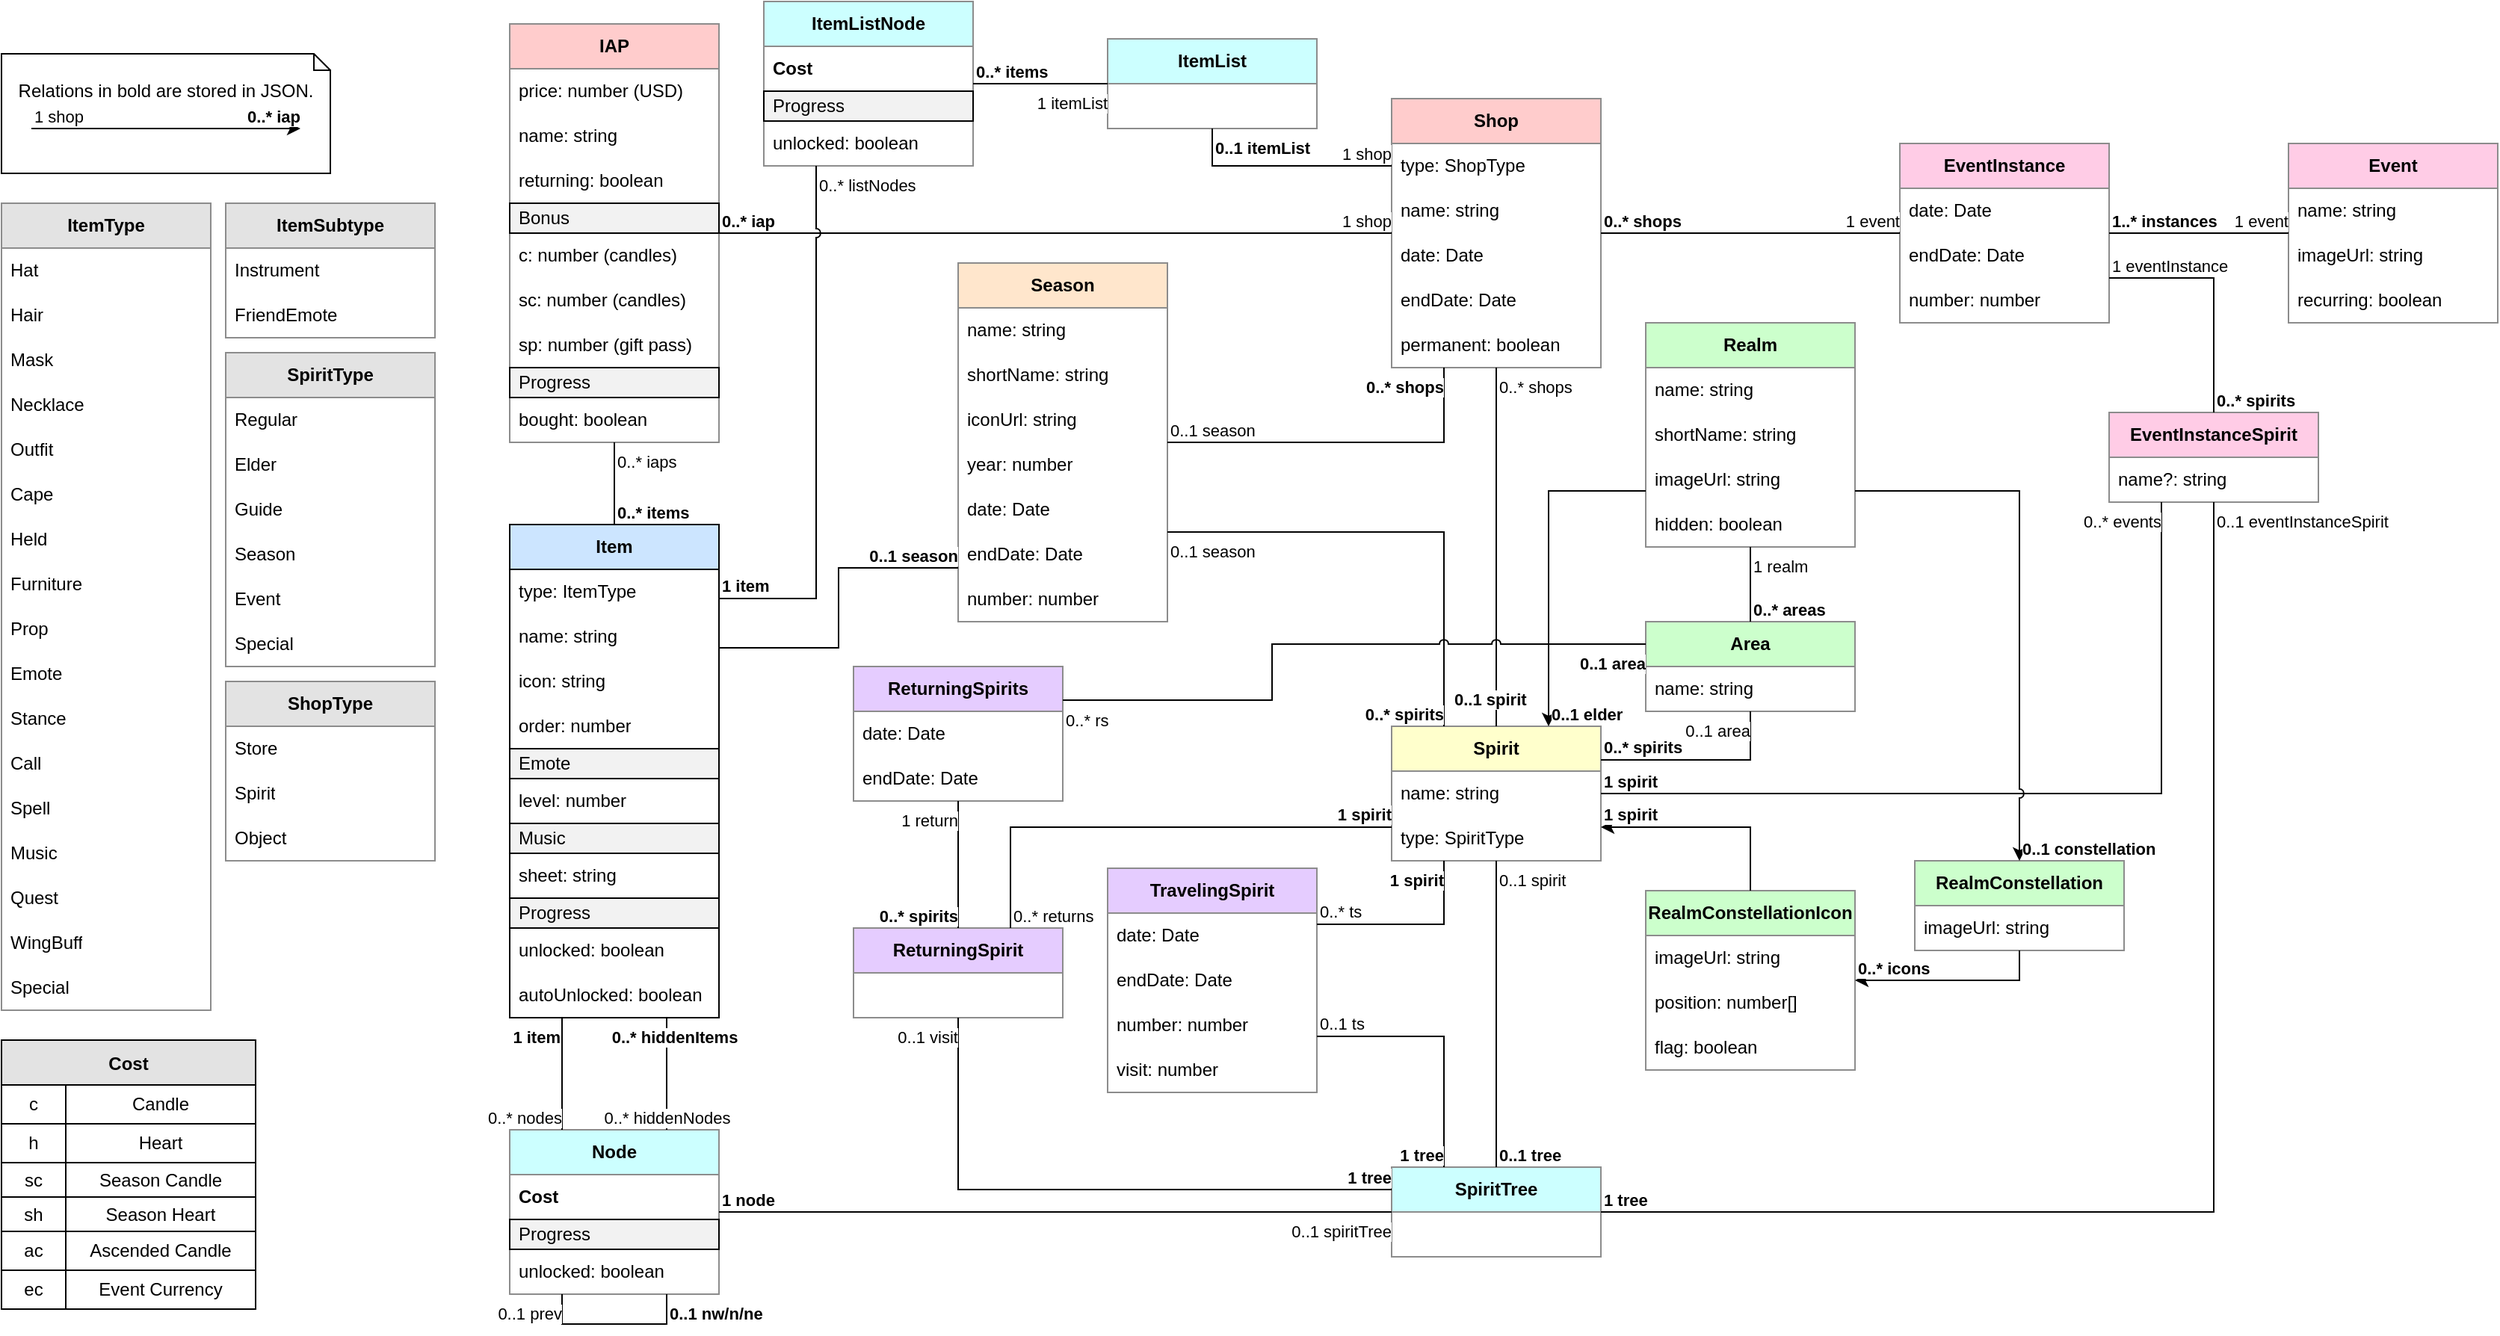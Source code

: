 <mxfile version="21.2.1" type="device">
  <diagram id="AXTahhfXZl82G2iCzhE3" name="Page-1">
    <mxGraphModel dx="1434" dy="1936" grid="1" gridSize="10" guides="1" tooltips="1" connect="1" arrows="1" fold="1" page="1" pageScale="1" pageWidth="850" pageHeight="1100" math="0" shadow="0">
      <root>
        <mxCell id="0" />
        <mxCell id="1" parent="0" />
        <mxCell id="K2BsHjy6juh8Ua25t9S5-1" value="Item" style="swimlane;fontStyle=1;childLayout=stackLayout;horizontal=1;startSize=30;horizontalStack=0;resizeParent=1;resizeParentMax=0;resizeLast=0;collapsible=1;marginBottom=0;whiteSpace=wrap;html=1;fillColor=#CCE5FF;fillStyle=auto;" parent="1" vertex="1">
          <mxGeometry x="420" y="-675" width="140" height="330" as="geometry" />
        </mxCell>
        <mxCell id="K2BsHjy6juh8Ua25t9S5-2" value="type: ItemType" style="text;strokeColor=none;fillColor=none;align=left;verticalAlign=middle;spacingLeft=4;spacingRight=4;overflow=hidden;points=[[0,0.5],[1,0.5]];portConstraint=eastwest;rotatable=0;whiteSpace=wrap;html=1;" parent="K2BsHjy6juh8Ua25t9S5-1" vertex="1">
          <mxGeometry y="30" width="140" height="30" as="geometry" />
        </mxCell>
        <mxCell id="K2BsHjy6juh8Ua25t9S5-3" value="name: string" style="text;strokeColor=none;fillColor=none;align=left;verticalAlign=middle;spacingLeft=4;spacingRight=4;overflow=hidden;points=[[0,0.5],[1,0.5]];portConstraint=eastwest;rotatable=0;whiteSpace=wrap;html=1;" parent="K2BsHjy6juh8Ua25t9S5-1" vertex="1">
          <mxGeometry y="60" width="140" height="30" as="geometry" />
        </mxCell>
        <mxCell id="K2BsHjy6juh8Ua25t9S5-5" value="icon: string" style="text;strokeColor=none;fillColor=none;align=left;verticalAlign=middle;spacingLeft=4;spacingRight=4;overflow=hidden;points=[[0,0.5],[1,0.5]];portConstraint=eastwest;rotatable=0;whiteSpace=wrap;html=1;" parent="K2BsHjy6juh8Ua25t9S5-1" vertex="1">
          <mxGeometry y="90" width="140" height="30" as="geometry" />
        </mxCell>
        <mxCell id="K2BsHjy6juh8Ua25t9S5-6" value="order: number" style="text;strokeColor=none;fillColor=none;align=left;verticalAlign=middle;spacingLeft=4;spacingRight=4;overflow=hidden;points=[[0,0.5],[1,0.5]];portConstraint=eastwest;rotatable=0;whiteSpace=wrap;html=1;" parent="K2BsHjy6juh8Ua25t9S5-1" vertex="1">
          <mxGeometry y="120" width="140" height="30" as="geometry" />
        </mxCell>
        <mxCell id="K2BsHjy6juh8Ua25t9S5-8" value="Emote" style="text;strokeColor=default;fillColor=#F2F2F2;align=left;verticalAlign=middle;spacingLeft=4;spacingRight=4;overflow=hidden;points=[[0,0.5],[1,0.5]];portConstraint=eastwest;rotatable=0;whiteSpace=wrap;html=1;" parent="K2BsHjy6juh8Ua25t9S5-1" vertex="1">
          <mxGeometry y="150" width="140" height="20" as="geometry" />
        </mxCell>
        <mxCell id="K2BsHjy6juh8Ua25t9S5-4" value="level: number" style="text;strokeColor=none;fillColor=none;align=left;verticalAlign=middle;spacingLeft=4;spacingRight=4;overflow=hidden;points=[[0,0.5],[1,0.5]];portConstraint=eastwest;rotatable=0;whiteSpace=wrap;html=1;" parent="K2BsHjy6juh8Ua25t9S5-1" vertex="1">
          <mxGeometry y="170" width="140" height="30" as="geometry" />
        </mxCell>
        <mxCell id="NMLMTX02bqpTLhXPdmmr-28" value="Music" style="text;strokeColor=default;fillColor=#F2F2F2;align=left;verticalAlign=middle;spacingLeft=4;spacingRight=4;overflow=hidden;points=[[0,0.5],[1,0.5]];portConstraint=eastwest;rotatable=0;whiteSpace=wrap;html=1;" parent="K2BsHjy6juh8Ua25t9S5-1" vertex="1">
          <mxGeometry y="200" width="140" height="20" as="geometry" />
        </mxCell>
        <mxCell id="NMLMTX02bqpTLhXPdmmr-27" value="sheet: string" style="text;strokeColor=none;fillColor=none;align=left;verticalAlign=middle;spacingLeft=4;spacingRight=4;overflow=hidden;points=[[0,0.5],[1,0.5]];portConstraint=eastwest;rotatable=0;whiteSpace=wrap;html=1;" parent="K2BsHjy6juh8Ua25t9S5-1" vertex="1">
          <mxGeometry y="220" width="140" height="30" as="geometry" />
        </mxCell>
        <mxCell id="K2BsHjy6juh8Ua25t9S5-9" value="Progress" style="text;strokeColor=default;fillColor=#F2F2F2;align=left;verticalAlign=middle;spacingLeft=4;spacingRight=4;overflow=hidden;points=[[0,0.5],[1,0.5]];portConstraint=eastwest;rotatable=0;whiteSpace=wrap;html=1;" parent="K2BsHjy6juh8Ua25t9S5-1" vertex="1">
          <mxGeometry y="250" width="140" height="20" as="geometry" />
        </mxCell>
        <mxCell id="K2BsHjy6juh8Ua25t9S5-10" value="unlocked: boolean" style="text;strokeColor=none;fillColor=none;align=left;verticalAlign=middle;spacingLeft=4;spacingRight=4;overflow=hidden;points=[[0,0.5],[1,0.5]];portConstraint=eastwest;rotatable=0;whiteSpace=wrap;html=1;" parent="K2BsHjy6juh8Ua25t9S5-1" vertex="1">
          <mxGeometry y="270" width="140" height="30" as="geometry" />
        </mxCell>
        <mxCell id="sDuxh0MpjBPP9tmrGERw-1" value="autoUnlocked: boolean" style="text;strokeColor=none;fillColor=none;align=left;verticalAlign=middle;spacingLeft=4;spacingRight=4;overflow=hidden;points=[[0,0.5],[1,0.5]];portConstraint=eastwest;rotatable=0;whiteSpace=wrap;html=1;" parent="K2BsHjy6juh8Ua25t9S5-1" vertex="1">
          <mxGeometry y="300" width="140" height="30" as="geometry" />
        </mxCell>
        <mxCell id="K2BsHjy6juh8Ua25t9S5-11" value="ItemType" style="swimlane;fontStyle=1;childLayout=stackLayout;horizontal=1;startSize=30;horizontalStack=0;resizeParent=1;resizeParentMax=0;resizeLast=0;collapsible=1;marginBottom=0;whiteSpace=wrap;html=1;fillStyle=auto;strokeColor=#8C8C8C;fillColor=#E3E3E3;" parent="1" vertex="1">
          <mxGeometry x="80" y="-890" width="140" height="540" as="geometry" />
        </mxCell>
        <mxCell id="K2BsHjy6juh8Ua25t9S5-12" value="Hat" style="text;strokeColor=none;fillColor=none;align=left;verticalAlign=middle;spacingLeft=4;spacingRight=4;overflow=hidden;points=[[0,0.5],[1,0.5]];portConstraint=eastwest;rotatable=0;whiteSpace=wrap;html=1;fillStyle=auto;" parent="K2BsHjy6juh8Ua25t9S5-11" vertex="1">
          <mxGeometry y="30" width="140" height="30" as="geometry" />
        </mxCell>
        <mxCell id="K2BsHjy6juh8Ua25t9S5-13" value="Hair" style="text;strokeColor=none;fillColor=none;align=left;verticalAlign=middle;spacingLeft=4;spacingRight=4;overflow=hidden;points=[[0,0.5],[1,0.5]];portConstraint=eastwest;rotatable=0;whiteSpace=wrap;html=1;fillStyle=auto;" parent="K2BsHjy6juh8Ua25t9S5-11" vertex="1">
          <mxGeometry y="60" width="140" height="30" as="geometry" />
        </mxCell>
        <mxCell id="K2BsHjy6juh8Ua25t9S5-14" value="Mask" style="text;strokeColor=none;fillColor=none;align=left;verticalAlign=middle;spacingLeft=4;spacingRight=4;overflow=hidden;points=[[0,0.5],[1,0.5]];portConstraint=eastwest;rotatable=0;whiteSpace=wrap;html=1;fillStyle=auto;" parent="K2BsHjy6juh8Ua25t9S5-11" vertex="1">
          <mxGeometry y="90" width="140" height="30" as="geometry" />
        </mxCell>
        <mxCell id="K2BsHjy6juh8Ua25t9S5-15" value="Necklace" style="text;strokeColor=none;fillColor=none;align=left;verticalAlign=middle;spacingLeft=4;spacingRight=4;overflow=hidden;points=[[0,0.5],[1,0.5]];portConstraint=eastwest;rotatable=0;whiteSpace=wrap;html=1;fillStyle=auto;" parent="K2BsHjy6juh8Ua25t9S5-11" vertex="1">
          <mxGeometry y="120" width="140" height="30" as="geometry" />
        </mxCell>
        <mxCell id="K2BsHjy6juh8Ua25t9S5-17" value="Outfit" style="text;strokeColor=none;fillColor=none;align=left;verticalAlign=middle;spacingLeft=4;spacingRight=4;overflow=hidden;points=[[0,0.5],[1,0.5]];portConstraint=eastwest;rotatable=0;whiteSpace=wrap;html=1;fillStyle=auto;" parent="K2BsHjy6juh8Ua25t9S5-11" vertex="1">
          <mxGeometry y="150" width="140" height="30" as="geometry" />
        </mxCell>
        <mxCell id="K2BsHjy6juh8Ua25t9S5-18" value="Cape" style="text;strokeColor=none;fillColor=none;align=left;verticalAlign=middle;spacingLeft=4;spacingRight=4;overflow=hidden;points=[[0,0.5],[1,0.5]];portConstraint=eastwest;rotatable=0;whiteSpace=wrap;html=1;fillStyle=auto;" parent="K2BsHjy6juh8Ua25t9S5-11" vertex="1">
          <mxGeometry y="180" width="140" height="30" as="geometry" />
        </mxCell>
        <mxCell id="K2BsHjy6juh8Ua25t9S5-20" value="Held" style="text;strokeColor=none;fillColor=none;align=left;verticalAlign=middle;spacingLeft=4;spacingRight=4;overflow=hidden;points=[[0,0.5],[1,0.5]];portConstraint=eastwest;rotatable=0;whiteSpace=wrap;html=1;fillStyle=auto;" parent="K2BsHjy6juh8Ua25t9S5-11" vertex="1">
          <mxGeometry y="210" width="140" height="30" as="geometry" />
        </mxCell>
        <mxCell id="j5jMq9Sn3-T2se1gt8Ah-1" value="Furniture" style="text;strokeColor=none;fillColor=none;align=left;verticalAlign=middle;spacingLeft=4;spacingRight=4;overflow=hidden;points=[[0,0.5],[1,0.5]];portConstraint=eastwest;rotatable=0;whiteSpace=wrap;html=1;fillStyle=auto;" vertex="1" parent="K2BsHjy6juh8Ua25t9S5-11">
          <mxGeometry y="240" width="140" height="30" as="geometry" />
        </mxCell>
        <mxCell id="K2BsHjy6juh8Ua25t9S5-19" value="Prop" style="text;strokeColor=none;fillColor=none;align=left;verticalAlign=middle;spacingLeft=4;spacingRight=4;overflow=hidden;points=[[0,0.5],[1,0.5]];portConstraint=eastwest;rotatable=0;whiteSpace=wrap;html=1;fillStyle=auto;" parent="K2BsHjy6juh8Ua25t9S5-11" vertex="1">
          <mxGeometry y="270" width="140" height="30" as="geometry" />
        </mxCell>
        <mxCell id="K2BsHjy6juh8Ua25t9S5-21" value="Emote" style="text;strokeColor=none;fillColor=none;align=left;verticalAlign=middle;spacingLeft=4;spacingRight=4;overflow=hidden;points=[[0,0.5],[1,0.5]];portConstraint=eastwest;rotatable=0;whiteSpace=wrap;html=1;fillStyle=auto;" parent="K2BsHjy6juh8Ua25t9S5-11" vertex="1">
          <mxGeometry y="300" width="140" height="30" as="geometry" />
        </mxCell>
        <mxCell id="K2BsHjy6juh8Ua25t9S5-22" value="Stance" style="text;strokeColor=none;fillColor=none;align=left;verticalAlign=middle;spacingLeft=4;spacingRight=4;overflow=hidden;points=[[0,0.5],[1,0.5]];portConstraint=eastwest;rotatable=0;whiteSpace=wrap;html=1;fillStyle=auto;" parent="K2BsHjy6juh8Ua25t9S5-11" vertex="1">
          <mxGeometry y="330" width="140" height="30" as="geometry" />
        </mxCell>
        <mxCell id="K2BsHjy6juh8Ua25t9S5-23" value="Call" style="text;strokeColor=none;fillColor=none;align=left;verticalAlign=middle;spacingLeft=4;spacingRight=4;overflow=hidden;points=[[0,0.5],[1,0.5]];portConstraint=eastwest;rotatable=0;whiteSpace=wrap;html=1;fillStyle=auto;" parent="K2BsHjy6juh8Ua25t9S5-11" vertex="1">
          <mxGeometry y="360" width="140" height="30" as="geometry" />
        </mxCell>
        <mxCell id="K2BsHjy6juh8Ua25t9S5-24" value="Spell" style="text;strokeColor=none;fillColor=none;align=left;verticalAlign=middle;spacingLeft=4;spacingRight=4;overflow=hidden;points=[[0,0.5],[1,0.5]];portConstraint=eastwest;rotatable=0;whiteSpace=wrap;html=1;fillStyle=auto;" parent="K2BsHjy6juh8Ua25t9S5-11" vertex="1">
          <mxGeometry y="390" width="140" height="30" as="geometry" />
        </mxCell>
        <mxCell id="K2BsHjy6juh8Ua25t9S5-25" value="Music" style="text;strokeColor=none;fillColor=none;align=left;verticalAlign=middle;spacingLeft=4;spacingRight=4;overflow=hidden;points=[[0,0.5],[1,0.5]];portConstraint=eastwest;rotatable=0;whiteSpace=wrap;html=1;fillStyle=auto;" parent="K2BsHjy6juh8Ua25t9S5-11" vertex="1">
          <mxGeometry y="420" width="140" height="30" as="geometry" />
        </mxCell>
        <mxCell id="K2BsHjy6juh8Ua25t9S5-26" value="Quest" style="text;strokeColor=none;fillColor=none;align=left;verticalAlign=middle;spacingLeft=4;spacingRight=4;overflow=hidden;points=[[0,0.5],[1,0.5]];portConstraint=eastwest;rotatable=0;whiteSpace=wrap;html=1;fillStyle=auto;" parent="K2BsHjy6juh8Ua25t9S5-11" vertex="1">
          <mxGeometry y="450" width="140" height="30" as="geometry" />
        </mxCell>
        <mxCell id="K2BsHjy6juh8Ua25t9S5-27" value="WingBuff" style="text;strokeColor=none;fillColor=none;align=left;verticalAlign=middle;spacingLeft=4;spacingRight=4;overflow=hidden;points=[[0,0.5],[1,0.5]];portConstraint=eastwest;rotatable=0;whiteSpace=wrap;html=1;fillStyle=auto;" parent="K2BsHjy6juh8Ua25t9S5-11" vertex="1">
          <mxGeometry y="480" width="140" height="30" as="geometry" />
        </mxCell>
        <mxCell id="K2BsHjy6juh8Ua25t9S5-28" value="Special" style="text;strokeColor=none;fillColor=none;align=left;verticalAlign=middle;spacingLeft=4;spacingRight=4;overflow=hidden;points=[[0,0.5],[1,0.5]];portConstraint=eastwest;rotatable=0;whiteSpace=wrap;html=1;fillStyle=auto;" parent="K2BsHjy6juh8Ua25t9S5-11" vertex="1">
          <mxGeometry y="510" width="140" height="30" as="geometry" />
        </mxCell>
        <mxCell id="K2BsHjy6juh8Ua25t9S5-38" value="Node" style="swimlane;fontStyle=1;childLayout=stackLayout;horizontal=1;startSize=30;horizontalStack=0;resizeParent=1;resizeParentMax=0;resizeLast=0;collapsible=1;marginBottom=0;whiteSpace=wrap;html=1;fillStyle=auto;strokeColor=#8C8C8C;fillColor=#CCFFFF;" parent="1" vertex="1">
          <mxGeometry x="420" y="-270" width="140" height="110" as="geometry" />
        </mxCell>
        <mxCell id="sDuxh0MpjBPP9tmrGERw-85" value="Cost" style="text;strokeColor=none;fillColor=none;align=left;verticalAlign=middle;spacingLeft=4;spacingRight=4;overflow=hidden;points=[[0,0.5],[1,0.5]];portConstraint=eastwest;rotatable=0;whiteSpace=wrap;html=1;fillStyle=auto;fontStyle=1" parent="K2BsHjy6juh8Ua25t9S5-38" vertex="1">
          <mxGeometry y="30" width="140" height="30" as="geometry" />
        </mxCell>
        <mxCell id="K2BsHjy6juh8Ua25t9S5-86" value="Progress" style="text;strokeColor=default;fillColor=#F2F2F2;align=left;verticalAlign=middle;spacingLeft=4;spacingRight=4;overflow=hidden;points=[[0,0.5],[1,0.5]];portConstraint=eastwest;rotatable=0;whiteSpace=wrap;html=1;" parent="K2BsHjy6juh8Ua25t9S5-38" vertex="1">
          <mxGeometry y="60" width="140" height="20" as="geometry" />
        </mxCell>
        <mxCell id="K2BsHjy6juh8Ua25t9S5-39" value="unlocked: boolean" style="text;strokeColor=none;fillColor=none;align=left;verticalAlign=middle;spacingLeft=4;spacingRight=4;overflow=hidden;points=[[0,0.5],[1,0.5]];portConstraint=eastwest;rotatable=0;whiteSpace=wrap;html=1;fillStyle=auto;" parent="K2BsHjy6juh8Ua25t9S5-38" vertex="1">
          <mxGeometry y="80" width="140" height="30" as="geometry" />
        </mxCell>
        <mxCell id="K2BsHjy6juh8Ua25t9S5-42" value="IAP" style="swimlane;fontStyle=1;childLayout=stackLayout;horizontal=1;startSize=30;horizontalStack=0;resizeParent=1;resizeParentMax=0;resizeLast=0;collapsible=1;marginBottom=0;whiteSpace=wrap;html=1;fillStyle=auto;strokeColor=#8C8C8C;fillColor=#FFCCCC;" parent="1" vertex="1">
          <mxGeometry x="420" y="-1010" width="140" height="280" as="geometry" />
        </mxCell>
        <mxCell id="K2BsHjy6juh8Ua25t9S5-43" value="price: number (USD)" style="text;strokeColor=none;fillColor=none;align=left;verticalAlign=middle;spacingLeft=4;spacingRight=4;overflow=hidden;points=[[0,0.5],[1,0.5]];portConstraint=eastwest;rotatable=0;whiteSpace=wrap;html=1;fillStyle=auto;" parent="K2BsHjy6juh8Ua25t9S5-42" vertex="1">
          <mxGeometry y="30" width="140" height="30" as="geometry" />
        </mxCell>
        <mxCell id="PBAJdNJp6wdwmji5P2WY-36" value="name: string" style="text;strokeColor=none;fillColor=none;align=left;verticalAlign=middle;spacingLeft=4;spacingRight=4;overflow=hidden;points=[[0,0.5],[1,0.5]];portConstraint=eastwest;rotatable=0;whiteSpace=wrap;html=1;fillStyle=auto;" parent="K2BsHjy6juh8Ua25t9S5-42" vertex="1">
          <mxGeometry y="60" width="140" height="30" as="geometry" />
        </mxCell>
        <mxCell id="PBAJdNJp6wdwmji5P2WY-37" value="returning: boolean" style="text;strokeColor=none;fillColor=none;align=left;verticalAlign=middle;spacingLeft=4;spacingRight=4;overflow=hidden;points=[[0,0.5],[1,0.5]];portConstraint=eastwest;rotatable=0;whiteSpace=wrap;html=1;fillStyle=auto;" parent="K2BsHjy6juh8Ua25t9S5-42" vertex="1">
          <mxGeometry y="90" width="140" height="30" as="geometry" />
        </mxCell>
        <mxCell id="PBAJdNJp6wdwmji5P2WY-38" value="Bonus" style="text;strokeColor=default;fillColor=#F2F2F2;align=left;verticalAlign=middle;spacingLeft=4;spacingRight=4;overflow=hidden;points=[[0,0.5],[1,0.5]];portConstraint=eastwest;rotatable=0;whiteSpace=wrap;html=1;" parent="K2BsHjy6juh8Ua25t9S5-42" vertex="1">
          <mxGeometry y="120" width="140" height="20" as="geometry" />
        </mxCell>
        <mxCell id="PBAJdNJp6wdwmji5P2WY-39" value="c: number (candles)" style="text;strokeColor=none;fillColor=none;align=left;verticalAlign=middle;spacingLeft=4;spacingRight=4;overflow=hidden;points=[[0,0.5],[1,0.5]];portConstraint=eastwest;rotatable=0;whiteSpace=wrap;html=1;fillStyle=auto;" parent="K2BsHjy6juh8Ua25t9S5-42" vertex="1">
          <mxGeometry y="140" width="140" height="30" as="geometry" />
        </mxCell>
        <mxCell id="PBAJdNJp6wdwmji5P2WY-40" value="sc: number (candles)" style="text;strokeColor=none;fillColor=none;align=left;verticalAlign=middle;spacingLeft=4;spacingRight=4;overflow=hidden;points=[[0,0.5],[1,0.5]];portConstraint=eastwest;rotatable=0;whiteSpace=wrap;html=1;fillStyle=auto;" parent="K2BsHjy6juh8Ua25t9S5-42" vertex="1">
          <mxGeometry y="170" width="140" height="30" as="geometry" />
        </mxCell>
        <mxCell id="PBAJdNJp6wdwmji5P2WY-41" value="sp: number (gift pass)" style="text;strokeColor=none;fillColor=none;align=left;verticalAlign=middle;spacingLeft=4;spacingRight=4;overflow=hidden;points=[[0,0.5],[1,0.5]];portConstraint=eastwest;rotatable=0;whiteSpace=wrap;html=1;fillStyle=auto;" parent="K2BsHjy6juh8Ua25t9S5-42" vertex="1">
          <mxGeometry y="200" width="140" height="30" as="geometry" />
        </mxCell>
        <mxCell id="KoGxkhm_v9NbhMUGpkAw-1" value="Progress" style="text;strokeColor=default;fillColor=#F2F2F2;align=left;verticalAlign=middle;spacingLeft=4;spacingRight=4;overflow=hidden;points=[[0,0.5],[1,0.5]];portConstraint=eastwest;rotatable=0;whiteSpace=wrap;html=1;" parent="K2BsHjy6juh8Ua25t9S5-42" vertex="1">
          <mxGeometry y="230" width="140" height="20" as="geometry" />
        </mxCell>
        <mxCell id="KoGxkhm_v9NbhMUGpkAw-2" value="bought: boolean" style="text;strokeColor=none;fillColor=none;align=left;verticalAlign=middle;spacingLeft=4;spacingRight=4;overflow=hidden;points=[[0,0.5],[1,0.5]];portConstraint=eastwest;rotatable=0;whiteSpace=wrap;html=1;" parent="K2BsHjy6juh8Ua25t9S5-42" vertex="1">
          <mxGeometry y="250" width="140" height="30" as="geometry" />
        </mxCell>
        <mxCell id="K2BsHjy6juh8Ua25t9S5-44" value="Area" style="swimlane;fontStyle=1;childLayout=stackLayout;horizontal=1;startSize=30;horizontalStack=0;resizeParent=1;resizeParentMax=0;resizeLast=0;collapsible=1;marginBottom=0;whiteSpace=wrap;html=1;fillStyle=auto;strokeColor=#8C8C8C;fillColor=#CCFFCC;" parent="1" vertex="1">
          <mxGeometry x="1180" y="-610" width="140" height="60" as="geometry" />
        </mxCell>
        <mxCell id="K2BsHjy6juh8Ua25t9S5-45" value="name: string" style="text;strokeColor=none;fillColor=none;align=left;verticalAlign=middle;spacingLeft=4;spacingRight=4;overflow=hidden;points=[[0,0.5],[1,0.5]];portConstraint=eastwest;rotatable=0;whiteSpace=wrap;html=1;fillStyle=auto;" parent="K2BsHjy6juh8Ua25t9S5-44" vertex="1">
          <mxGeometry y="30" width="140" height="30" as="geometry" />
        </mxCell>
        <mxCell id="K2BsHjy6juh8Ua25t9S5-46" value="Realm" style="swimlane;fontStyle=1;childLayout=stackLayout;horizontal=1;startSize=30;horizontalStack=0;resizeParent=1;resizeParentMax=0;resizeLast=0;collapsible=1;marginBottom=0;whiteSpace=wrap;html=1;fillStyle=auto;strokeColor=#8C8C8C;fillColor=#CCFFCC;" parent="1" vertex="1">
          <mxGeometry x="1180" y="-810" width="140" height="150" as="geometry" />
        </mxCell>
        <mxCell id="K2BsHjy6juh8Ua25t9S5-47" value="name: string" style="text;strokeColor=none;fillColor=none;align=left;verticalAlign=middle;spacingLeft=4;spacingRight=4;overflow=hidden;points=[[0,0.5],[1,0.5]];portConstraint=eastwest;rotatable=0;whiteSpace=wrap;html=1;fillStyle=auto;" parent="K2BsHjy6juh8Ua25t9S5-46" vertex="1">
          <mxGeometry y="30" width="140" height="30" as="geometry" />
        </mxCell>
        <mxCell id="K2BsHjy6juh8Ua25t9S5-91" value="shortName: string" style="text;strokeColor=none;fillColor=none;align=left;verticalAlign=middle;spacingLeft=4;spacingRight=4;overflow=hidden;points=[[0,0.5],[1,0.5]];portConstraint=eastwest;rotatable=0;whiteSpace=wrap;html=1;fillStyle=auto;" parent="K2BsHjy6juh8Ua25t9S5-46" vertex="1">
          <mxGeometry y="60" width="140" height="30" as="geometry" />
        </mxCell>
        <mxCell id="K2BsHjy6juh8Ua25t9S5-93" value="imageUrl: string" style="text;strokeColor=none;fillColor=none;align=left;verticalAlign=middle;spacingLeft=4;spacingRight=4;overflow=hidden;points=[[0,0.5],[1,0.5]];portConstraint=eastwest;rotatable=0;whiteSpace=wrap;html=1;fillStyle=auto;" parent="K2BsHjy6juh8Ua25t9S5-46" vertex="1">
          <mxGeometry y="90" width="140" height="30" as="geometry" />
        </mxCell>
        <mxCell id="K2BsHjy6juh8Ua25t9S5-92" value="hidden: boolean" style="text;strokeColor=none;fillColor=none;align=left;verticalAlign=middle;spacingLeft=4;spacingRight=4;overflow=hidden;points=[[0,0.5],[1,0.5]];portConstraint=eastwest;rotatable=0;whiteSpace=wrap;html=1;fillStyle=auto;" parent="K2BsHjy6juh8Ua25t9S5-46" vertex="1">
          <mxGeometry y="120" width="140" height="30" as="geometry" />
        </mxCell>
        <mxCell id="K2BsHjy6juh8Ua25t9S5-48" value="Event" style="swimlane;fontStyle=1;childLayout=stackLayout;horizontal=1;startSize=30;horizontalStack=0;resizeParent=1;resizeParentMax=0;resizeLast=0;collapsible=1;marginBottom=0;whiteSpace=wrap;html=1;fillStyle=auto;strokeColor=#8C8C8C;fillColor=#FFCCE6;" parent="1" vertex="1">
          <mxGeometry x="1610" y="-930" width="140" height="120" as="geometry" />
        </mxCell>
        <mxCell id="K2BsHjy6juh8Ua25t9S5-49" value="name: string" style="text;strokeColor=none;fillColor=none;align=left;verticalAlign=middle;spacingLeft=4;spacingRight=4;overflow=hidden;points=[[0,0.5],[1,0.5]];portConstraint=eastwest;rotatable=0;whiteSpace=wrap;html=1;fillStyle=auto;" parent="K2BsHjy6juh8Ua25t9S5-48" vertex="1">
          <mxGeometry y="30" width="140" height="30" as="geometry" />
        </mxCell>
        <mxCell id="V0djV3tH_5kUoq27LHzC-12" value="imageUrl: string" style="text;strokeColor=none;fillColor=none;align=left;verticalAlign=middle;spacingLeft=4;spacingRight=4;overflow=hidden;points=[[0,0.5],[1,0.5]];portConstraint=eastwest;rotatable=0;whiteSpace=wrap;html=1;fillStyle=auto;" parent="K2BsHjy6juh8Ua25t9S5-48" vertex="1">
          <mxGeometry y="60" width="140" height="30" as="geometry" />
        </mxCell>
        <mxCell id="V0djV3tH_5kUoq27LHzC-13" value="recurring: boolean" style="text;strokeColor=none;fillColor=none;align=left;verticalAlign=middle;spacingLeft=4;spacingRight=4;overflow=hidden;points=[[0,0.5],[1,0.5]];portConstraint=eastwest;rotatable=0;whiteSpace=wrap;html=1;fillStyle=auto;" parent="K2BsHjy6juh8Ua25t9S5-48" vertex="1">
          <mxGeometry y="90" width="140" height="30" as="geometry" />
        </mxCell>
        <mxCell id="K2BsHjy6juh8Ua25t9S5-50" value="ReturningSpirits" style="swimlane;fontStyle=1;childLayout=stackLayout;horizontal=1;startSize=30;horizontalStack=0;resizeParent=1;resizeParentMax=0;resizeLast=0;collapsible=1;marginBottom=0;whiteSpace=wrap;html=1;fillStyle=auto;strokeColor=#8C8C8C;fillColor=#E5CCFF;" parent="1" vertex="1">
          <mxGeometry x="650" y="-580" width="140" height="90" as="geometry" />
        </mxCell>
        <mxCell id="K2BsHjy6juh8Ua25t9S5-51" value="date: Date" style="text;strokeColor=none;fillColor=none;align=left;verticalAlign=middle;spacingLeft=4;spacingRight=4;overflow=hidden;points=[[0,0.5],[1,0.5]];portConstraint=eastwest;rotatable=0;whiteSpace=wrap;html=1;fillStyle=auto;" parent="K2BsHjy6juh8Ua25t9S5-50" vertex="1">
          <mxGeometry y="30" width="140" height="30" as="geometry" />
        </mxCell>
        <mxCell id="V0djV3tH_5kUoq27LHzC-73" value="endDate: Date" style="text;strokeColor=none;fillColor=none;align=left;verticalAlign=middle;spacingLeft=4;spacingRight=4;overflow=hidden;points=[[0,0.5],[1,0.5]];portConstraint=eastwest;rotatable=0;whiteSpace=wrap;html=1;fillStyle=auto;" parent="K2BsHjy6juh8Ua25t9S5-50" vertex="1">
          <mxGeometry y="60" width="140" height="30" as="geometry" />
        </mxCell>
        <mxCell id="K2BsHjy6juh8Ua25t9S5-52" value="ReturningSpirit" style="swimlane;fontStyle=1;childLayout=stackLayout;horizontal=1;startSize=30;horizontalStack=0;resizeParent=1;resizeParentMax=0;resizeLast=0;collapsible=1;marginBottom=0;whiteSpace=wrap;html=1;fillStyle=auto;strokeColor=#8C8C8C;fillColor=#E5CCFF;" parent="1" vertex="1">
          <mxGeometry x="650" y="-405" width="140" height="60" as="geometry" />
        </mxCell>
        <mxCell id="K2BsHjy6juh8Ua25t9S5-54" value="Season" style="swimlane;fontStyle=1;childLayout=stackLayout;horizontal=1;startSize=30;horizontalStack=0;resizeParent=1;resizeParentMax=0;resizeLast=0;collapsible=1;marginBottom=0;whiteSpace=wrap;html=1;fillStyle=auto;strokeColor=#8C8C8C;fillColor=#FFE6CC;" parent="1" vertex="1">
          <mxGeometry x="720" y="-850" width="140" height="240" as="geometry" />
        </mxCell>
        <mxCell id="K2BsHjy6juh8Ua25t9S5-55" value="name: string" style="text;strokeColor=none;fillColor=none;align=left;verticalAlign=middle;spacingLeft=4;spacingRight=4;overflow=hidden;points=[[0,0.5],[1,0.5]];portConstraint=eastwest;rotatable=0;whiteSpace=wrap;html=1;fillStyle=auto;" parent="K2BsHjy6juh8Ua25t9S5-54" vertex="1">
          <mxGeometry y="30" width="140" height="30" as="geometry" />
        </mxCell>
        <mxCell id="V0djV3tH_5kUoq27LHzC-84" value="shortName: string" style="text;strokeColor=none;fillColor=none;align=left;verticalAlign=middle;spacingLeft=4;spacingRight=4;overflow=hidden;points=[[0,0.5],[1,0.5]];portConstraint=eastwest;rotatable=0;whiteSpace=wrap;html=1;fillStyle=auto;" parent="K2BsHjy6juh8Ua25t9S5-54" vertex="1">
          <mxGeometry y="60" width="140" height="30" as="geometry" />
        </mxCell>
        <mxCell id="V0djV3tH_5kUoq27LHzC-83" value="iconUrl: string" style="text;strokeColor=none;fillColor=none;align=left;verticalAlign=middle;spacingLeft=4;spacingRight=4;overflow=hidden;points=[[0,0.5],[1,0.5]];portConstraint=eastwest;rotatable=0;whiteSpace=wrap;html=1;fillStyle=auto;" parent="K2BsHjy6juh8Ua25t9S5-54" vertex="1">
          <mxGeometry y="90" width="140" height="30" as="geometry" />
        </mxCell>
        <mxCell id="V0djV3tH_5kUoq27LHzC-85" value="year: number" style="text;strokeColor=none;fillColor=none;align=left;verticalAlign=middle;spacingLeft=4;spacingRight=4;overflow=hidden;points=[[0,0.5],[1,0.5]];portConstraint=eastwest;rotatable=0;whiteSpace=wrap;html=1;fillStyle=auto;" parent="K2BsHjy6juh8Ua25t9S5-54" vertex="1">
          <mxGeometry y="120" width="140" height="30" as="geometry" />
        </mxCell>
        <mxCell id="V0djV3tH_5kUoq27LHzC-86" value="date: Date" style="text;strokeColor=none;fillColor=none;align=left;verticalAlign=middle;spacingLeft=4;spacingRight=4;overflow=hidden;points=[[0,0.5],[1,0.5]];portConstraint=eastwest;rotatable=0;whiteSpace=wrap;html=1;fillStyle=auto;" parent="K2BsHjy6juh8Ua25t9S5-54" vertex="1">
          <mxGeometry y="150" width="140" height="30" as="geometry" />
        </mxCell>
        <mxCell id="V0djV3tH_5kUoq27LHzC-88" value="endDate: Date" style="text;strokeColor=none;fillColor=none;align=left;verticalAlign=middle;spacingLeft=4;spacingRight=4;overflow=hidden;points=[[0,0.5],[1,0.5]];portConstraint=eastwest;rotatable=0;whiteSpace=wrap;html=1;fillStyle=auto;" parent="K2BsHjy6juh8Ua25t9S5-54" vertex="1">
          <mxGeometry y="180" width="140" height="30" as="geometry" />
        </mxCell>
        <mxCell id="V0djV3tH_5kUoq27LHzC-89" value="number: number" style="text;strokeColor=none;fillColor=none;align=left;verticalAlign=middle;spacingLeft=4;spacingRight=4;overflow=hidden;points=[[0,0.5],[1,0.5]];portConstraint=eastwest;rotatable=0;whiteSpace=wrap;html=1;fillStyle=auto;" parent="K2BsHjy6juh8Ua25t9S5-54" vertex="1">
          <mxGeometry y="210" width="140" height="30" as="geometry" />
        </mxCell>
        <mxCell id="K2BsHjy6juh8Ua25t9S5-56" value="Shop&lt;span style=&quot;color: rgba(0, 0, 0, 0); font-family: monospace; font-size: 0px; text-align: start;&quot;&gt;%3CmxGraphModel%3E%3Croot%3E%3CmxCell%20id%3D%220%22%2F%3E%3CmxCell%20id%3D%221%22%20parent%3D%220%22%2F%3E%3CmxCell%20id%3D%222%22%20value%3D%22IAP%22%20style%3D%22swimlane%3BfontStyle%3D0%3BchildLayout%3DstackLayout%3Bhorizontal%3D1%3BstartSize%3D30%3BhorizontalStack%3D0%3BresizeParent%3D1%3BresizeParentMax%3D0%3BresizeLast%3D0%3Bcollapsible%3D1%3BmarginBottom%3D0%3BwhiteSpace%3Dwrap%3Bhtml%3D1%3BfillStyle%3Dauto%3BstrokeColor%3D%238C8C8C%3BfillColor%3D%23E3E3E3%3B%22%20vertex%3D%221%22%20parent%3D%221%22%3E%3CmxGeometry%20x%3D%22740%22%20y%3D%22250%22%20width%3D%22140%22%20height%3D%2260%22%20as%3D%22geometry%22%2F%3E%3C%2FmxCell%3E%3CmxCell%20id%3D%223%22%20value%3D%22Item%201%22%20style%3D%22text%3BstrokeColor%3Dnone%3BfillColor%3Dnone%3Balign%3Dleft%3BverticalAlign%3Dmiddle%3BspacingLeft%3D4%3BspacingRight%3D4%3Boverflow%3Dhidden%3Bpoints%3D%5B%5B0%2C0.5%5D%2C%5B1%2C0.5%5D%5D%3BportConstraint%3Deastwest%3Brotatable%3D0%3BwhiteSpace%3Dwrap%3Bhtml%3D1%3BfillStyle%3Dauto%3B%22%20vertex%3D%221%22%20parent%3D%222%22%3E%3CmxGeometry%20y%3D%2230%22%20width%3D%22140%22%20height%3D%2230%22%20as%3D%22geometry%22%2F%3E%3C%2FmxCell%3E%3C%2Froot%3E%3C%2FmxGraphModel%3E&lt;/span&gt;" style="swimlane;fontStyle=1;childLayout=stackLayout;horizontal=1;startSize=30;horizontalStack=0;resizeParent=1;resizeParentMax=0;resizeLast=0;collapsible=1;marginBottom=0;whiteSpace=wrap;html=1;fillStyle=auto;strokeColor=#8C8C8C;fillColor=#FFCCCC;" parent="1" vertex="1">
          <mxGeometry x="1010" y="-960" width="140" height="180" as="geometry" />
        </mxCell>
        <mxCell id="KoGxkhm_v9NbhMUGpkAw-10" value="type: ShopType" style="text;strokeColor=none;fillColor=none;align=left;verticalAlign=middle;spacingLeft=4;spacingRight=4;overflow=hidden;points=[[0,0.5],[1,0.5]];portConstraint=eastwest;rotatable=0;whiteSpace=wrap;html=1;fillStyle=auto;" parent="K2BsHjy6juh8Ua25t9S5-56" vertex="1">
          <mxGeometry y="30" width="140" height="30" as="geometry" />
        </mxCell>
        <mxCell id="KoGxkhm_v9NbhMUGpkAw-11" value="name: string" style="text;strokeColor=none;fillColor=none;align=left;verticalAlign=middle;spacingLeft=4;spacingRight=4;overflow=hidden;points=[[0,0.5],[1,0.5]];portConstraint=eastwest;rotatable=0;whiteSpace=wrap;html=1;fillStyle=auto;" parent="K2BsHjy6juh8Ua25t9S5-56" vertex="1">
          <mxGeometry y="60" width="140" height="30" as="geometry" />
        </mxCell>
        <mxCell id="KoGxkhm_v9NbhMUGpkAw-12" value="date: Date" style="text;strokeColor=none;fillColor=none;align=left;verticalAlign=middle;spacingLeft=4;spacingRight=4;overflow=hidden;points=[[0,0.5],[1,0.5]];portConstraint=eastwest;rotatable=0;whiteSpace=wrap;html=1;fillStyle=auto;" parent="K2BsHjy6juh8Ua25t9S5-56" vertex="1">
          <mxGeometry y="90" width="140" height="30" as="geometry" />
        </mxCell>
        <mxCell id="K2BsHjy6juh8Ua25t9S5-57" value="endDate: Date" style="text;strokeColor=none;fillColor=none;align=left;verticalAlign=middle;spacingLeft=4;spacingRight=4;overflow=hidden;points=[[0,0.5],[1,0.5]];portConstraint=eastwest;rotatable=0;whiteSpace=wrap;html=1;fillStyle=auto;" parent="K2BsHjy6juh8Ua25t9S5-56" vertex="1">
          <mxGeometry y="120" width="140" height="30" as="geometry" />
        </mxCell>
        <mxCell id="V0djV3tH_5kUoq27LHzC-3" value="permanent: boolean" style="text;strokeColor=none;fillColor=none;align=left;verticalAlign=middle;spacingLeft=4;spacingRight=4;overflow=hidden;points=[[0,0.5],[1,0.5]];portConstraint=eastwest;rotatable=0;whiteSpace=wrap;html=1;fillStyle=auto;" parent="K2BsHjy6juh8Ua25t9S5-56" vertex="1">
          <mxGeometry y="150" width="140" height="30" as="geometry" />
        </mxCell>
        <mxCell id="K2BsHjy6juh8Ua25t9S5-58" value="SpiritTree" style="swimlane;fontStyle=1;childLayout=stackLayout;horizontal=1;startSize=30;horizontalStack=0;resizeParent=1;resizeParentMax=0;resizeLast=0;collapsible=1;marginBottom=0;whiteSpace=wrap;html=1;fillStyle=auto;strokeColor=#8C8C8C;fillColor=#CCFFFF;" parent="1" vertex="1">
          <mxGeometry x="1010" y="-245" width="140" height="60" as="geometry" />
        </mxCell>
        <mxCell id="K2BsHjy6juh8Ua25t9S5-60" value="Spirit" style="swimlane;fontStyle=1;childLayout=stackLayout;horizontal=1;startSize=30;horizontalStack=0;resizeParent=1;resizeParentMax=0;resizeLast=0;collapsible=1;marginBottom=0;whiteSpace=wrap;html=1;fillStyle=auto;strokeColor=#8C8C8C;fillColor=#FFFFCC;" parent="1" vertex="1">
          <mxGeometry x="1010" y="-540" width="140" height="90" as="geometry" />
        </mxCell>
        <mxCell id="K2BsHjy6juh8Ua25t9S5-61" value="name: string" style="text;strokeColor=none;fillColor=none;align=left;verticalAlign=middle;spacingLeft=4;spacingRight=4;overflow=hidden;points=[[0,0.5],[1,0.5]];portConstraint=eastwest;rotatable=0;whiteSpace=wrap;html=1;fillStyle=auto;" parent="K2BsHjy6juh8Ua25t9S5-60" vertex="1">
          <mxGeometry y="30" width="140" height="30" as="geometry" />
        </mxCell>
        <mxCell id="PBAJdNJp6wdwmji5P2WY-10" value="type: SpiritType" style="text;strokeColor=none;fillColor=none;align=left;verticalAlign=middle;spacingLeft=4;spacingRight=4;overflow=hidden;points=[[0,0.5],[1,0.5]];portConstraint=eastwest;rotatable=0;whiteSpace=wrap;html=1;fillStyle=auto;" parent="K2BsHjy6juh8Ua25t9S5-60" vertex="1">
          <mxGeometry y="60" width="140" height="30" as="geometry" />
        </mxCell>
        <mxCell id="K2BsHjy6juh8Ua25t9S5-62" value="TravelingSpirit" style="swimlane;fontStyle=1;childLayout=stackLayout;horizontal=1;startSize=30;horizontalStack=0;resizeParent=1;resizeParentMax=0;resizeLast=0;collapsible=1;marginBottom=0;whiteSpace=wrap;html=1;fillStyle=auto;strokeColor=#8C8C8C;fillColor=#E5CCFF;" parent="1" vertex="1">
          <mxGeometry x="820" y="-445" width="140" height="150" as="geometry" />
        </mxCell>
        <mxCell id="V0djV3tH_5kUoq27LHzC-66" value="date: Date" style="text;strokeColor=none;fillColor=none;align=left;verticalAlign=middle;spacingLeft=4;spacingRight=4;overflow=hidden;points=[[0,0.5],[1,0.5]];portConstraint=eastwest;rotatable=0;whiteSpace=wrap;html=1;fillStyle=auto;" parent="K2BsHjy6juh8Ua25t9S5-62" vertex="1">
          <mxGeometry y="30" width="140" height="30" as="geometry" />
        </mxCell>
        <mxCell id="K2BsHjy6juh8Ua25t9S5-63" value="endDate: Date" style="text;strokeColor=none;fillColor=none;align=left;verticalAlign=middle;spacingLeft=4;spacingRight=4;overflow=hidden;points=[[0,0.5],[1,0.5]];portConstraint=eastwest;rotatable=0;whiteSpace=wrap;html=1;fillStyle=auto;" parent="K2BsHjy6juh8Ua25t9S5-62" vertex="1">
          <mxGeometry y="60" width="140" height="30" as="geometry" />
        </mxCell>
        <mxCell id="V0djV3tH_5kUoq27LHzC-67" value="number: number" style="text;strokeColor=none;fillColor=none;align=left;verticalAlign=middle;spacingLeft=4;spacingRight=4;overflow=hidden;points=[[0,0.5],[1,0.5]];portConstraint=eastwest;rotatable=0;whiteSpace=wrap;html=1;fillStyle=auto;" parent="K2BsHjy6juh8Ua25t9S5-62" vertex="1">
          <mxGeometry y="90" width="140" height="30" as="geometry" />
        </mxCell>
        <mxCell id="V0djV3tH_5kUoq27LHzC-68" value="visit: number" style="text;strokeColor=none;fillColor=none;align=left;verticalAlign=middle;spacingLeft=4;spacingRight=4;overflow=hidden;points=[[0,0.5],[1,0.5]];portConstraint=eastwest;rotatable=0;whiteSpace=wrap;html=1;fillStyle=auto;" parent="K2BsHjy6juh8Ua25t9S5-62" vertex="1">
          <mxGeometry y="120" width="140" height="30" as="geometry" />
        </mxCell>
        <mxCell id="PBAJdNJp6wdwmji5P2WY-6" value="" style="endArrow=none;html=1;rounded=0;edgeStyle=orthogonalEdgeStyle;elbow=vertical;endFill=0;entryX=1;entryY=0.25;entryDx=0;entryDy=0;exitX=0.5;exitY=1;exitDx=0;exitDy=0;" parent="1" source="K2BsHjy6juh8Ua25t9S5-44" target="K2BsHjy6juh8Ua25t9S5-60" edge="1">
          <mxGeometry relative="1" as="geometry">
            <mxPoint x="810" y="-220" as="sourcePoint" />
            <mxPoint x="920" y="-220" as="targetPoint" />
          </mxGeometry>
        </mxCell>
        <mxCell id="PBAJdNJp6wdwmji5P2WY-7" value="&lt;br&gt;" style="edgeLabel;resizable=0;html=1;align=center;verticalAlign=middle;fillStyle=auto;strokeColor=#8C8C8C;fillColor=#E3E3E3;" parent="PBAJdNJp6wdwmji5P2WY-6" connectable="0" vertex="1">
          <mxGeometry relative="1" as="geometry" />
        </mxCell>
        <mxCell id="PBAJdNJp6wdwmji5P2WY-8" value="0..1 area" style="edgeLabel;resizable=0;html=1;align=right;verticalAlign=top;fillStyle=auto;strokeColor=#8C8C8C;fillColor=#E3E3E3;" parent="PBAJdNJp6wdwmji5P2WY-6" connectable="0" vertex="1">
          <mxGeometry x="-1" relative="1" as="geometry" />
        </mxCell>
        <mxCell id="PBAJdNJp6wdwmji5P2WY-9" value="0..* spirits" style="edgeLabel;resizable=0;html=1;align=left;verticalAlign=bottom;fillStyle=auto;strokeColor=#8C8C8C;fillColor=#E3E3E3;fontStyle=1" parent="PBAJdNJp6wdwmji5P2WY-6" connectable="0" vertex="1">
          <mxGeometry x="1" relative="1" as="geometry" />
        </mxCell>
        <mxCell id="PBAJdNJp6wdwmji5P2WY-52" value="" style="group" parent="1" connectable="0" vertex="1">
          <mxGeometry x="80" y="-990" width="220" height="80" as="geometry" />
        </mxCell>
        <mxCell id="PBAJdNJp6wdwmji5P2WY-47" value="Relations in bold are stored in JSON." style="shape=note2;boundedLbl=1;whiteSpace=wrap;html=1;size=11;verticalAlign=top;align=center;" parent="PBAJdNJp6wdwmji5P2WY-52" vertex="1">
          <mxGeometry width="220" height="80" as="geometry" />
        </mxCell>
        <mxCell id="PBAJdNJp6wdwmji5P2WY-48" value="" style="endArrow=classic;html=1;rounded=0;edgeStyle=orthogonalEdgeStyle;elbow=vertical;exitX=0.091;exitY=0.625;exitDx=0;exitDy=0;exitPerimeter=0;entryX=0.909;entryY=0.625;entryDx=0;entryDy=0;entryPerimeter=0;" parent="PBAJdNJp6wdwmji5P2WY-52" source="PBAJdNJp6wdwmji5P2WY-47" target="PBAJdNJp6wdwmji5P2WY-47" edge="1">
          <mxGeometry relative="1" as="geometry">
            <mxPoint x="-40" y="-30" as="sourcePoint" />
            <mxPoint x="240" y="-30" as="targetPoint" />
            <Array as="points">
              <mxPoint x="70" y="50" />
              <mxPoint x="70" y="50" />
            </Array>
          </mxGeometry>
        </mxCell>
        <mxCell id="PBAJdNJp6wdwmji5P2WY-49" value="&lt;br&gt;" style="edgeLabel;resizable=0;html=1;align=center;verticalAlign=middle;fillStyle=auto;strokeColor=#8C8C8C;fillColor=#E3E3E3;" parent="PBAJdNJp6wdwmji5P2WY-48" connectable="0" vertex="1">
          <mxGeometry relative="1" as="geometry" />
        </mxCell>
        <mxCell id="PBAJdNJp6wdwmji5P2WY-50" value="1 shop" style="edgeLabel;resizable=0;html=1;align=left;verticalAlign=bottom;fillStyle=auto;strokeColor=#8C8C8C;fillColor=#E3E3E3;" parent="PBAJdNJp6wdwmji5P2WY-48" connectable="0" vertex="1">
          <mxGeometry x="-1" relative="1" as="geometry" />
        </mxCell>
        <mxCell id="PBAJdNJp6wdwmji5P2WY-51" value="0..* iap" style="edgeLabel;resizable=0;html=1;align=right;verticalAlign=bottom;fillStyle=auto;strokeColor=#8C8C8C;fillColor=#E3E3E3;fontStyle=1" parent="PBAJdNJp6wdwmji5P2WY-48" connectable="0" vertex="1">
          <mxGeometry x="1" relative="1" as="geometry" />
        </mxCell>
        <mxCell id="KoGxkhm_v9NbhMUGpkAw-13" value="EventInstance" style="swimlane;fontStyle=1;childLayout=stackLayout;horizontal=1;startSize=30;horizontalStack=0;resizeParent=1;resizeParentMax=0;resizeLast=0;collapsible=1;marginBottom=0;whiteSpace=wrap;html=1;fillStyle=auto;strokeColor=#8C8C8C;fillColor=#FFCCE6;" parent="1" vertex="1">
          <mxGeometry x="1350" y="-930" width="140" height="120" as="geometry" />
        </mxCell>
        <mxCell id="KoGxkhm_v9NbhMUGpkAw-14" value="date: Date" style="text;strokeColor=none;fillColor=none;align=left;verticalAlign=middle;spacingLeft=4;spacingRight=4;overflow=hidden;points=[[0,0.5],[1,0.5]];portConstraint=eastwest;rotatable=0;whiteSpace=wrap;html=1;fillStyle=auto;" parent="KoGxkhm_v9NbhMUGpkAw-13" vertex="1">
          <mxGeometry y="30" width="140" height="30" as="geometry" />
        </mxCell>
        <mxCell id="V0djV3tH_5kUoq27LHzC-15" value="endDate: Date" style="text;strokeColor=none;fillColor=none;align=left;verticalAlign=middle;spacingLeft=4;spacingRight=4;overflow=hidden;points=[[0,0.5],[1,0.5]];portConstraint=eastwest;rotatable=0;whiteSpace=wrap;html=1;fillStyle=auto;" parent="KoGxkhm_v9NbhMUGpkAw-13" vertex="1">
          <mxGeometry y="60" width="140" height="30" as="geometry" />
        </mxCell>
        <mxCell id="V0djV3tH_5kUoq27LHzC-16" value="number: number" style="text;strokeColor=none;fillColor=none;align=left;verticalAlign=middle;spacingLeft=4;spacingRight=4;overflow=hidden;points=[[0,0.5],[1,0.5]];portConstraint=eastwest;rotatable=0;whiteSpace=wrap;html=1;fillStyle=auto;" parent="KoGxkhm_v9NbhMUGpkAw-13" vertex="1">
          <mxGeometry y="90" width="140" height="30" as="geometry" />
        </mxCell>
        <mxCell id="KoGxkhm_v9NbhMUGpkAw-79" value="" style="endArrow=none;html=1;rounded=0;edgeStyle=orthogonalEdgeStyle;elbow=vertical;endFill=0;" parent="1" source="KoGxkhm_v9NbhMUGpkAw-13" target="K2BsHjy6juh8Ua25t9S5-56" edge="1">
          <mxGeometry relative="1" as="geometry">
            <mxPoint x="850" y="-655" as="sourcePoint" />
            <mxPoint x="750" y="-415" as="targetPoint" />
          </mxGeometry>
        </mxCell>
        <mxCell id="KoGxkhm_v9NbhMUGpkAw-80" value="&lt;br&gt;" style="edgeLabel;resizable=0;html=1;align=center;verticalAlign=middle;fillStyle=auto;strokeColor=#8C8C8C;fillColor=#E3E3E3;" parent="KoGxkhm_v9NbhMUGpkAw-79" connectable="0" vertex="1">
          <mxGeometry relative="1" as="geometry" />
        </mxCell>
        <mxCell id="KoGxkhm_v9NbhMUGpkAw-81" value="1 event" style="edgeLabel;resizable=0;html=1;align=right;verticalAlign=bottom;fillStyle=auto;strokeColor=#8C8C8C;fillColor=#E3E3E3;" parent="KoGxkhm_v9NbhMUGpkAw-79" connectable="0" vertex="1">
          <mxGeometry x="-1" relative="1" as="geometry" />
        </mxCell>
        <mxCell id="KoGxkhm_v9NbhMUGpkAw-82" value="0..* shops" style="edgeLabel;resizable=0;html=1;align=left;verticalAlign=bottom;fillStyle=auto;strokeColor=#8C8C8C;fillColor=#E3E3E3;fontStyle=1" parent="KoGxkhm_v9NbhMUGpkAw-79" connectable="0" vertex="1">
          <mxGeometry x="1" relative="1" as="geometry" />
        </mxCell>
        <mxCell id="KoGxkhm_v9NbhMUGpkAw-83" value="" style="endArrow=none;html=1;rounded=0;edgeStyle=orthogonalEdgeStyle;elbow=vertical;endFill=0;exitX=0;exitY=0.5;exitDx=0;exitDy=0;entryX=1;entryY=0.5;entryDx=0;entryDy=0;" parent="1" source="K2BsHjy6juh8Ua25t9S5-56" target="K2BsHjy6juh8Ua25t9S5-42" edge="1">
          <mxGeometry relative="1" as="geometry">
            <mxPoint x="440" y="-660" as="sourcePoint" />
            <mxPoint x="250" y="-660" as="targetPoint" />
          </mxGeometry>
        </mxCell>
        <mxCell id="KoGxkhm_v9NbhMUGpkAw-84" value="&lt;br&gt;" style="edgeLabel;resizable=0;html=1;align=center;verticalAlign=middle;fillStyle=auto;strokeColor=#8C8C8C;fillColor=#E3E3E3;" parent="KoGxkhm_v9NbhMUGpkAw-83" connectable="0" vertex="1">
          <mxGeometry relative="1" as="geometry" />
        </mxCell>
        <mxCell id="KoGxkhm_v9NbhMUGpkAw-85" value="1 shop" style="edgeLabel;resizable=0;html=1;align=right;verticalAlign=bottom;fillStyle=auto;strokeColor=#8C8C8C;fillColor=#E3E3E3;" parent="KoGxkhm_v9NbhMUGpkAw-83" connectable="0" vertex="1">
          <mxGeometry x="-1" relative="1" as="geometry" />
        </mxCell>
        <mxCell id="KoGxkhm_v9NbhMUGpkAw-86" value="0..* iap" style="edgeLabel;resizable=0;html=1;align=left;verticalAlign=bottom;fillStyle=auto;strokeColor=#8C8C8C;fillColor=#E3E3E3;fontStyle=1" parent="KoGxkhm_v9NbhMUGpkAw-83" connectable="0" vertex="1">
          <mxGeometry x="1" relative="1" as="geometry" />
        </mxCell>
        <mxCell id="KoGxkhm_v9NbhMUGpkAw-87" value="" style="endArrow=none;html=1;rounded=0;edgeStyle=orthogonalEdgeStyle;elbow=vertical;endFill=0;" parent="1" source="K2BsHjy6juh8Ua25t9S5-42" target="K2BsHjy6juh8Ua25t9S5-1" edge="1">
          <mxGeometry relative="1" as="geometry">
            <mxPoint x="180" y="-520" as="sourcePoint" />
            <mxPoint x="180" y="-410" as="targetPoint" />
          </mxGeometry>
        </mxCell>
        <mxCell id="KoGxkhm_v9NbhMUGpkAw-88" value="&lt;br&gt;" style="edgeLabel;resizable=0;html=1;align=center;verticalAlign=middle;fillStyle=auto;strokeColor=#8C8C8C;fillColor=#E3E3E3;" parent="KoGxkhm_v9NbhMUGpkAw-87" connectable="0" vertex="1">
          <mxGeometry relative="1" as="geometry" />
        </mxCell>
        <mxCell id="KoGxkhm_v9NbhMUGpkAw-89" value="0..* iaps" style="edgeLabel;resizable=0;html=1;align=left;verticalAlign=top;fillStyle=auto;strokeColor=#8C8C8C;fillColor=#E3E3E3;" parent="KoGxkhm_v9NbhMUGpkAw-87" connectable="0" vertex="1">
          <mxGeometry x="-1" relative="1" as="geometry" />
        </mxCell>
        <mxCell id="KoGxkhm_v9NbhMUGpkAw-90" value="0..* items" style="edgeLabel;resizable=0;html=1;align=left;verticalAlign=bottom;fillStyle=auto;strokeColor=#8C8C8C;fillColor=#E3E3E3;fontStyle=1" parent="KoGxkhm_v9NbhMUGpkAw-87" connectable="0" vertex="1">
          <mxGeometry x="1" relative="1" as="geometry" />
        </mxCell>
        <mxCell id="KoGxkhm_v9NbhMUGpkAw-91" value="" style="endArrow=none;html=1;rounded=0;edgeStyle=orthogonalEdgeStyle;elbow=vertical;endFill=0;exitX=0.25;exitY=0;exitDx=0;exitDy=0;entryX=0.25;entryY=1;entryDx=0;entryDy=0;" parent="1" source="K2BsHjy6juh8Ua25t9S5-38" target="K2BsHjy6juh8Ua25t9S5-1" edge="1">
          <mxGeometry relative="1" as="geometry">
            <mxPoint x="360" y="-285" as="sourcePoint" />
            <mxPoint x="250" y="-285" as="targetPoint" />
          </mxGeometry>
        </mxCell>
        <mxCell id="KoGxkhm_v9NbhMUGpkAw-92" value="&lt;br&gt;" style="edgeLabel;resizable=0;html=1;align=center;verticalAlign=middle;fillStyle=auto;strokeColor=#8C8C8C;fillColor=#E3E3E3;" parent="KoGxkhm_v9NbhMUGpkAw-91" connectable="0" vertex="1">
          <mxGeometry relative="1" as="geometry" />
        </mxCell>
        <mxCell id="KoGxkhm_v9NbhMUGpkAw-93" value="0..* nodes" style="edgeLabel;resizable=0;html=1;align=right;verticalAlign=bottom;fillStyle=auto;strokeColor=#8C8C8C;fillColor=#E3E3E3;" parent="KoGxkhm_v9NbhMUGpkAw-91" connectable="0" vertex="1">
          <mxGeometry x="-1" relative="1" as="geometry" />
        </mxCell>
        <mxCell id="KoGxkhm_v9NbhMUGpkAw-94" value="1 item" style="edgeLabel;resizable=0;html=1;align=right;verticalAlign=top;fillStyle=auto;strokeColor=#8C8C8C;fillColor=#E3E3E3;fontStyle=1" parent="KoGxkhm_v9NbhMUGpkAw-91" connectable="0" vertex="1">
          <mxGeometry x="1" relative="1" as="geometry" />
        </mxCell>
        <mxCell id="KoGxkhm_v9NbhMUGpkAw-95" value="" style="endArrow=none;html=1;rounded=0;edgeStyle=orthogonalEdgeStyle;elbow=vertical;endFill=0;exitX=0;exitY=0.5;exitDx=0;exitDy=0;entryX=1;entryY=0.5;entryDx=0;entryDy=0;" parent="1" source="K2BsHjy6juh8Ua25t9S5-58" target="K2BsHjy6juh8Ua25t9S5-38" edge="1">
          <mxGeometry relative="1" as="geometry">
            <mxPoint x="920" y="-290" as="sourcePoint" />
            <mxPoint x="430" y="-325" as="targetPoint" />
          </mxGeometry>
        </mxCell>
        <mxCell id="KoGxkhm_v9NbhMUGpkAw-96" value="&lt;br&gt;" style="edgeLabel;resizable=0;html=1;align=center;verticalAlign=middle;fillStyle=auto;strokeColor=#8C8C8C;fillColor=#E3E3E3;" parent="KoGxkhm_v9NbhMUGpkAw-95" connectable="0" vertex="1">
          <mxGeometry relative="1" as="geometry" />
        </mxCell>
        <mxCell id="KoGxkhm_v9NbhMUGpkAw-97" value="0..1 spiritTree" style="edgeLabel;resizable=0;html=1;align=right;verticalAlign=top;fillStyle=auto;strokeColor=#8C8C8C;fillColor=#E3E3E3;" parent="KoGxkhm_v9NbhMUGpkAw-95" connectable="0" vertex="1">
          <mxGeometry x="-1" relative="1" as="geometry" />
        </mxCell>
        <mxCell id="KoGxkhm_v9NbhMUGpkAw-98" value="1 node" style="edgeLabel;resizable=0;html=1;align=left;verticalAlign=bottom;fillStyle=auto;strokeColor=#8C8C8C;fillColor=#E3E3E3;fontStyle=1" parent="KoGxkhm_v9NbhMUGpkAw-95" connectable="0" vertex="1">
          <mxGeometry x="1" relative="1" as="geometry" />
        </mxCell>
        <mxCell id="KoGxkhm_v9NbhMUGpkAw-99" value="" style="endArrow=none;html=1;rounded=0;edgeStyle=orthogonalEdgeStyle;elbow=vertical;endFill=0;exitX=0.25;exitY=1;exitDx=0;exitDy=0;entryX=0.75;entryY=1;entryDx=0;entryDy=0;" parent="1" source="K2BsHjy6juh8Ua25t9S5-38" target="K2BsHjy6juh8Ua25t9S5-38" edge="1">
          <mxGeometry relative="1" as="geometry">
            <mxPoint x="455" y="-180" as="sourcePoint" />
            <mxPoint x="525" y="-180" as="targetPoint" />
            <Array as="points">
              <mxPoint x="455" y="-140" />
              <mxPoint x="525" y="-140" />
            </Array>
          </mxGeometry>
        </mxCell>
        <mxCell id="KoGxkhm_v9NbhMUGpkAw-100" value="&lt;br&gt;" style="edgeLabel;resizable=0;html=1;align=center;verticalAlign=middle;fillStyle=auto;strokeColor=#8C8C8C;fillColor=#E3E3E3;" parent="KoGxkhm_v9NbhMUGpkAw-99" connectable="0" vertex="1">
          <mxGeometry relative="1" as="geometry" />
        </mxCell>
        <mxCell id="KoGxkhm_v9NbhMUGpkAw-101" value="0..1 prev" style="edgeLabel;resizable=0;html=1;align=right;verticalAlign=top;fillStyle=auto;strokeColor=#8C8C8C;fillColor=#E3E3E3;" parent="KoGxkhm_v9NbhMUGpkAw-99" connectable="0" vertex="1">
          <mxGeometry x="-1" relative="1" as="geometry" />
        </mxCell>
        <mxCell id="KoGxkhm_v9NbhMUGpkAw-102" value="0..1 nw/n/ne" style="edgeLabel;resizable=0;html=1;align=left;verticalAlign=top;fillStyle=auto;strokeColor=#8C8C8C;fillColor=#E3E3E3;fontStyle=1" parent="KoGxkhm_v9NbhMUGpkAw-99" connectable="0" vertex="1">
          <mxGeometry x="1" relative="1" as="geometry" />
        </mxCell>
        <mxCell id="KoGxkhm_v9NbhMUGpkAw-103" value="" style="endArrow=none;html=1;rounded=0;edgeStyle=orthogonalEdgeStyle;elbow=vertical;endFill=0;" parent="1" source="K2BsHjy6juh8Ua25t9S5-46" target="K2BsHjy6juh8Ua25t9S5-44" edge="1">
          <mxGeometry relative="1" as="geometry">
            <mxPoint x="800" y="-230" as="sourcePoint" />
            <mxPoint x="910" y="-230" as="targetPoint" />
          </mxGeometry>
        </mxCell>
        <mxCell id="KoGxkhm_v9NbhMUGpkAw-104" value="&lt;br&gt;" style="edgeLabel;resizable=0;html=1;align=center;verticalAlign=middle;fillStyle=auto;strokeColor=#8C8C8C;fillColor=#E3E3E3;" parent="KoGxkhm_v9NbhMUGpkAw-103" connectable="0" vertex="1">
          <mxGeometry relative="1" as="geometry" />
        </mxCell>
        <mxCell id="KoGxkhm_v9NbhMUGpkAw-105" value="1 realm" style="edgeLabel;resizable=0;html=1;align=left;verticalAlign=top;fillStyle=auto;strokeColor=#8C8C8C;fillColor=#E3E3E3;" parent="KoGxkhm_v9NbhMUGpkAw-103" connectable="0" vertex="1">
          <mxGeometry x="-1" relative="1" as="geometry" />
        </mxCell>
        <mxCell id="KoGxkhm_v9NbhMUGpkAw-106" value="0..* areas" style="edgeLabel;resizable=0;html=1;align=left;verticalAlign=bottom;fillStyle=auto;strokeColor=#8C8C8C;fillColor=#E3E3E3;fontStyle=1" parent="KoGxkhm_v9NbhMUGpkAw-103" connectable="0" vertex="1">
          <mxGeometry x="1" relative="1" as="geometry" />
        </mxCell>
        <mxCell id="V0djV3tH_5kUoq27LHzC-8" value="" style="endArrow=none;html=1;rounded=0;edgeStyle=orthogonalEdgeStyle;elbow=vertical;endFill=0;" parent="1" source="K2BsHjy6juh8Ua25t9S5-48" target="KoGxkhm_v9NbhMUGpkAw-13" edge="1">
          <mxGeometry relative="1" as="geometry">
            <mxPoint x="1300" y="-533.86" as="sourcePoint" />
            <mxPoint x="1190" y="-533.86" as="targetPoint" />
          </mxGeometry>
        </mxCell>
        <mxCell id="V0djV3tH_5kUoq27LHzC-9" value="&lt;br&gt;" style="edgeLabel;resizable=0;html=1;align=center;verticalAlign=middle;fillStyle=auto;strokeColor=#8C8C8C;fillColor=#E3E3E3;" parent="V0djV3tH_5kUoq27LHzC-8" connectable="0" vertex="1">
          <mxGeometry relative="1" as="geometry" />
        </mxCell>
        <mxCell id="V0djV3tH_5kUoq27LHzC-10" value="1 event" style="edgeLabel;resizable=0;html=1;align=right;verticalAlign=bottom;fillStyle=auto;strokeColor=#8C8C8C;fillColor=#E3E3E3;" parent="V0djV3tH_5kUoq27LHzC-8" connectable="0" vertex="1">
          <mxGeometry x="-1" relative="1" as="geometry" />
        </mxCell>
        <mxCell id="V0djV3tH_5kUoq27LHzC-11" value="1..* instances" style="edgeLabel;resizable=0;html=1;align=left;verticalAlign=bottom;fillStyle=auto;strokeColor=#8C8C8C;fillColor=#E3E3E3;fontStyle=1" parent="V0djV3tH_5kUoq27LHzC-8" connectable="0" vertex="1">
          <mxGeometry x="1" relative="1" as="geometry" />
        </mxCell>
        <mxCell id="V0djV3tH_5kUoq27LHzC-18" value="EventInstanceSpirit" style="swimlane;fontStyle=1;childLayout=stackLayout;horizontal=1;startSize=30;horizontalStack=0;resizeParent=1;resizeParentMax=0;resizeLast=0;collapsible=1;marginBottom=0;whiteSpace=wrap;html=1;fillStyle=auto;strokeColor=#8C8C8C;fillColor=#FFCCE6;" parent="1" vertex="1">
          <mxGeometry x="1490" y="-750" width="140" height="60" as="geometry" />
        </mxCell>
        <mxCell id="V0djV3tH_5kUoq27LHzC-19" value="name?: string" style="text;strokeColor=none;fillColor=none;align=left;verticalAlign=middle;spacingLeft=4;spacingRight=4;overflow=hidden;points=[[0,0.5],[1,0.5]];portConstraint=eastwest;rotatable=0;whiteSpace=wrap;html=1;fillStyle=auto;" parent="V0djV3tH_5kUoq27LHzC-18" vertex="1">
          <mxGeometry y="30" width="140" height="30" as="geometry" />
        </mxCell>
        <mxCell id="V0djV3tH_5kUoq27LHzC-26" value="" style="endArrow=none;html=1;rounded=0;edgeStyle=orthogonalEdgeStyle;elbow=vertical;endFill=0;" parent="1" source="K2BsHjy6juh8Ua25t9S5-58" target="V0djV3tH_5kUoq27LHzC-18" edge="1">
          <mxGeometry relative="1" as="geometry">
            <mxPoint x="697.5" y="-485" as="sourcePoint" />
            <mxPoint x="682.5" y="-585" as="targetPoint" />
          </mxGeometry>
        </mxCell>
        <mxCell id="V0djV3tH_5kUoq27LHzC-27" value="&lt;br&gt;" style="edgeLabel;resizable=0;html=1;align=center;verticalAlign=middle;fillStyle=auto;strokeColor=#8C8C8C;fillColor=#E3E3E3;" parent="V0djV3tH_5kUoq27LHzC-26" connectable="0" vertex="1">
          <mxGeometry relative="1" as="geometry" />
        </mxCell>
        <mxCell id="V0djV3tH_5kUoq27LHzC-28" value="1 tree" style="edgeLabel;resizable=0;html=1;align=left;verticalAlign=bottom;fillStyle=auto;strokeColor=#8C8C8C;fillColor=#E3E3E3;fontStyle=1" parent="V0djV3tH_5kUoq27LHzC-26" connectable="0" vertex="1">
          <mxGeometry x="-1" relative="1" as="geometry" />
        </mxCell>
        <mxCell id="V0djV3tH_5kUoq27LHzC-29" value="0..1 eventInstanceSpirit" style="edgeLabel;resizable=0;html=1;align=left;verticalAlign=top;fillStyle=auto;strokeColor=#8C8C8C;fillColor=#E3E3E3;fontStyle=0" parent="V0djV3tH_5kUoq27LHzC-26" connectable="0" vertex="1">
          <mxGeometry x="1" relative="1" as="geometry" />
        </mxCell>
        <mxCell id="V0djV3tH_5kUoq27LHzC-30" value="" style="endArrow=none;html=1;rounded=0;edgeStyle=orthogonalEdgeStyle;elbow=vertical;endFill=0;entryX=1;entryY=0.75;entryDx=0;entryDy=0;exitX=0.5;exitY=0;exitDx=0;exitDy=0;" parent="1" source="V0djV3tH_5kUoq27LHzC-18" target="KoGxkhm_v9NbhMUGpkAw-13" edge="1">
          <mxGeometry relative="1" as="geometry">
            <mxPoint x="570" y="-480" as="sourcePoint" />
            <mxPoint x="760" y="-480" as="targetPoint" />
          </mxGeometry>
        </mxCell>
        <mxCell id="V0djV3tH_5kUoq27LHzC-31" value="&lt;br&gt;" style="edgeLabel;resizable=0;html=1;align=center;verticalAlign=middle;fillStyle=auto;strokeColor=#8C8C8C;fillColor=#E3E3E3;" parent="V0djV3tH_5kUoq27LHzC-30" connectable="0" vertex="1">
          <mxGeometry relative="1" as="geometry" />
        </mxCell>
        <mxCell id="V0djV3tH_5kUoq27LHzC-32" value="0..* spirits" style="edgeLabel;resizable=0;html=1;align=left;verticalAlign=bottom;fillStyle=auto;strokeColor=#8C8C8C;fillColor=#E3E3E3;fontStyle=1" parent="V0djV3tH_5kUoq27LHzC-30" connectable="0" vertex="1">
          <mxGeometry x="-1" relative="1" as="geometry" />
        </mxCell>
        <mxCell id="V0djV3tH_5kUoq27LHzC-33" value="1 eventInstance" style="edgeLabel;resizable=0;html=1;align=left;verticalAlign=bottom;fillStyle=auto;strokeColor=#8C8C8C;fillColor=#E3E3E3;fontStyle=0" parent="V0djV3tH_5kUoq27LHzC-30" connectable="0" vertex="1">
          <mxGeometry x="1" relative="1" as="geometry" />
        </mxCell>
        <mxCell id="V0djV3tH_5kUoq27LHzC-34" value="" style="endArrow=none;html=1;rounded=0;edgeStyle=orthogonalEdgeStyle;elbow=vertical;endFill=0;entryX=0.25;entryY=1;entryDx=0;entryDy=0;exitX=1;exitY=0.5;exitDx=0;exitDy=0;" parent="1" source="K2BsHjy6juh8Ua25t9S5-60" target="V0djV3tH_5kUoq27LHzC-18" edge="1">
          <mxGeometry relative="1" as="geometry">
            <mxPoint x="580" y="-470" as="sourcePoint" />
            <mxPoint x="770" y="-470" as="targetPoint" />
          </mxGeometry>
        </mxCell>
        <mxCell id="V0djV3tH_5kUoq27LHzC-35" value="&lt;br&gt;" style="edgeLabel;resizable=0;html=1;align=center;verticalAlign=middle;fillStyle=auto;strokeColor=#8C8C8C;fillColor=#E3E3E3;" parent="V0djV3tH_5kUoq27LHzC-34" connectable="0" vertex="1">
          <mxGeometry relative="1" as="geometry" />
        </mxCell>
        <mxCell id="V0djV3tH_5kUoq27LHzC-36" value="1 spirit" style="edgeLabel;resizable=0;html=1;align=left;verticalAlign=bottom;fillStyle=auto;strokeColor=#8C8C8C;fillColor=#E3E3E3;fontStyle=1" parent="V0djV3tH_5kUoq27LHzC-34" connectable="0" vertex="1">
          <mxGeometry x="-1" relative="1" as="geometry" />
        </mxCell>
        <mxCell id="V0djV3tH_5kUoq27LHzC-37" value="0..* events" style="edgeLabel;resizable=0;html=1;align=right;verticalAlign=top;fillStyle=auto;strokeColor=#8C8C8C;fillColor=#E3E3E3;fontStyle=0" parent="V0djV3tH_5kUoq27LHzC-34" connectable="0" vertex="1">
          <mxGeometry x="1" relative="1" as="geometry" />
        </mxCell>
        <mxCell id="V0djV3tH_5kUoq27LHzC-38" value="" style="endArrow=none;html=1;rounded=0;edgeStyle=orthogonalEdgeStyle;elbow=vertical;endFill=0;jumpStyle=none;exitX=0.5;exitY=1;exitDx=0;exitDy=0;entryX=0.5;entryY=0;entryDx=0;entryDy=0;" parent="1" source="K2BsHjy6juh8Ua25t9S5-56" target="K2BsHjy6juh8Ua25t9S5-60" edge="1">
          <mxGeometry relative="1" as="geometry">
            <mxPoint x="720" y="-410" as="sourcePoint" />
            <mxPoint x="1170" y="-620" as="targetPoint" />
          </mxGeometry>
        </mxCell>
        <mxCell id="V0djV3tH_5kUoq27LHzC-39" value="&lt;br&gt;" style="edgeLabel;resizable=0;html=1;align=center;verticalAlign=middle;fillStyle=auto;strokeColor=#8C8C8C;fillColor=#E3E3E3;" parent="V0djV3tH_5kUoq27LHzC-38" connectable="0" vertex="1">
          <mxGeometry relative="1" as="geometry">
            <mxPoint x="320" y="-4" as="offset" />
          </mxGeometry>
        </mxCell>
        <mxCell id="V0djV3tH_5kUoq27LHzC-40" value="0..* shops" style="edgeLabel;resizable=0;html=1;align=left;verticalAlign=top;fillStyle=auto;strokeColor=#8C8C8C;fillColor=#E3E3E3;" parent="V0djV3tH_5kUoq27LHzC-38" connectable="0" vertex="1">
          <mxGeometry x="-1" relative="1" as="geometry" />
        </mxCell>
        <mxCell id="V0djV3tH_5kUoq27LHzC-41" value="0..1 spirit" style="edgeLabel;resizable=0;html=1;align=left;verticalAlign=bottom;fillStyle=auto;strokeColor=#8C8C8C;fillColor=#E3E3E3;fontStyle=1" parent="V0djV3tH_5kUoq27LHzC-38" connectable="0" vertex="1">
          <mxGeometry x="1" relative="1" as="geometry">
            <mxPoint x="-30" y="-10" as="offset" />
          </mxGeometry>
        </mxCell>
        <mxCell id="V0djV3tH_5kUoq27LHzC-46" value="" style="endArrow=none;html=1;rounded=0;edgeStyle=orthogonalEdgeStyle;elbow=vertical;endFill=0;jumpStyle=none;exitX=0.25;exitY=1;exitDx=0;exitDy=0;entryX=1;entryY=0.5;entryDx=0;entryDy=0;" parent="1" source="K2BsHjy6juh8Ua25t9S5-56" target="K2BsHjy6juh8Ua25t9S5-54" edge="1">
          <mxGeometry relative="1" as="geometry">
            <mxPoint x="840" y="-599" as="sourcePoint" />
            <mxPoint x="840" y="-360" as="targetPoint" />
          </mxGeometry>
        </mxCell>
        <mxCell id="V0djV3tH_5kUoq27LHzC-47" value="&lt;br&gt;" style="edgeLabel;resizable=0;html=1;align=center;verticalAlign=middle;fillStyle=auto;strokeColor=#8C8C8C;fillColor=#E3E3E3;" parent="V0djV3tH_5kUoq27LHzC-46" connectable="0" vertex="1">
          <mxGeometry relative="1" as="geometry">
            <mxPoint x="320" y="-4" as="offset" />
          </mxGeometry>
        </mxCell>
        <mxCell id="V0djV3tH_5kUoq27LHzC-48" value="0..* shops" style="edgeLabel;resizable=0;html=1;align=right;verticalAlign=top;fillStyle=auto;strokeColor=#8C8C8C;fillColor=#E3E3E3;fontStyle=1" parent="V0djV3tH_5kUoq27LHzC-46" connectable="0" vertex="1">
          <mxGeometry x="-1" relative="1" as="geometry" />
        </mxCell>
        <mxCell id="V0djV3tH_5kUoq27LHzC-49" value="0..1 season" style="edgeLabel;resizable=0;html=1;align=left;verticalAlign=bottom;fillStyle=auto;strokeColor=#8C8C8C;fillColor=#E3E3E3;fontStyle=0" parent="V0djV3tH_5kUoq27LHzC-46" connectable="0" vertex="1">
          <mxGeometry x="1" relative="1" as="geometry" />
        </mxCell>
        <mxCell id="V0djV3tH_5kUoq27LHzC-50" value="" style="endArrow=none;html=1;rounded=0;edgeStyle=orthogonalEdgeStyle;elbow=vertical;endFill=0;" parent="1" source="K2BsHjy6juh8Ua25t9S5-58" target="K2BsHjy6juh8Ua25t9S5-60" edge="1">
          <mxGeometry relative="1" as="geometry">
            <mxPoint x="400" y="-565" as="sourcePoint" />
            <mxPoint x="730" y="-560" as="targetPoint" />
          </mxGeometry>
        </mxCell>
        <mxCell id="V0djV3tH_5kUoq27LHzC-51" value="&lt;br&gt;" style="edgeLabel;resizable=0;html=1;align=center;verticalAlign=middle;fillStyle=auto;strokeColor=#8C8C8C;fillColor=#E3E3E3;" parent="V0djV3tH_5kUoq27LHzC-50" connectable="0" vertex="1">
          <mxGeometry relative="1" as="geometry" />
        </mxCell>
        <mxCell id="V0djV3tH_5kUoq27LHzC-52" value="0..1 tree" style="edgeLabel;resizable=0;html=1;align=left;verticalAlign=bottom;fillStyle=auto;strokeColor=#8C8C8C;fillColor=#E3E3E3;fontStyle=1" parent="V0djV3tH_5kUoq27LHzC-50" connectable="0" vertex="1">
          <mxGeometry x="-1" relative="1" as="geometry" />
        </mxCell>
        <mxCell id="V0djV3tH_5kUoq27LHzC-53" value="0..1 spirit" style="edgeLabel;resizable=0;html=1;align=left;verticalAlign=top;fillStyle=auto;strokeColor=#8C8C8C;fillColor=#E3E3E3;fontStyle=0" parent="V0djV3tH_5kUoq27LHzC-50" connectable="0" vertex="1">
          <mxGeometry x="1" relative="1" as="geometry" />
        </mxCell>
        <mxCell id="V0djV3tH_5kUoq27LHzC-54" value="" style="endArrow=none;html=1;rounded=0;edgeStyle=orthogonalEdgeStyle;elbow=vertical;endFill=0;jumpStyle=none;exitX=0.25;exitY=0;exitDx=0;exitDy=0;entryX=1;entryY=0.75;entryDx=0;entryDy=0;" parent="1" source="K2BsHjy6juh8Ua25t9S5-60" target="K2BsHjy6juh8Ua25t9S5-54" edge="1">
          <mxGeometry relative="1" as="geometry">
            <mxPoint x="635" y="-460" as="sourcePoint" />
            <mxPoint x="680" y="-340" as="targetPoint" />
          </mxGeometry>
        </mxCell>
        <mxCell id="V0djV3tH_5kUoq27LHzC-55" value="&lt;br&gt;" style="edgeLabel;resizable=0;html=1;align=center;verticalAlign=middle;fillStyle=auto;strokeColor=#8C8C8C;fillColor=#E3E3E3;" parent="V0djV3tH_5kUoq27LHzC-54" connectable="0" vertex="1">
          <mxGeometry relative="1" as="geometry">
            <mxPoint x="320" y="-4" as="offset" />
          </mxGeometry>
        </mxCell>
        <mxCell id="V0djV3tH_5kUoq27LHzC-56" value="0..* spirits" style="edgeLabel;resizable=0;html=1;align=right;verticalAlign=bottom;fillStyle=auto;strokeColor=#8C8C8C;fillColor=#E3E3E3;fontStyle=1" parent="V0djV3tH_5kUoq27LHzC-54" connectable="0" vertex="1">
          <mxGeometry x="-1" relative="1" as="geometry" />
        </mxCell>
        <mxCell id="V0djV3tH_5kUoq27LHzC-57" value="0..1 season" style="edgeLabel;resizable=0;html=1;align=left;verticalAlign=top;fillStyle=auto;strokeColor=#8C8C8C;fillColor=#E3E3E3;fontStyle=0" parent="V0djV3tH_5kUoq27LHzC-54" connectable="0" vertex="1">
          <mxGeometry x="1" relative="1" as="geometry" />
        </mxCell>
        <mxCell id="V0djV3tH_5kUoq27LHzC-58" value="" style="endArrow=none;html=1;rounded=0;edgeStyle=orthogonalEdgeStyle;elbow=vertical;endFill=0;exitX=0.25;exitY=1;exitDx=0;exitDy=0;entryX=1;entryY=0.25;entryDx=0;entryDy=0;" parent="1" source="K2BsHjy6juh8Ua25t9S5-60" target="K2BsHjy6juh8Ua25t9S5-62" edge="1">
          <mxGeometry relative="1" as="geometry">
            <mxPoint x="1380" y="-300" as="sourcePoint" />
            <mxPoint x="1340" y="-360" as="targetPoint" />
          </mxGeometry>
        </mxCell>
        <mxCell id="V0djV3tH_5kUoq27LHzC-59" value="&lt;br&gt;" style="edgeLabel;resizable=0;html=1;align=center;verticalAlign=middle;fillStyle=auto;strokeColor=#8C8C8C;fillColor=#E3E3E3;" parent="V0djV3tH_5kUoq27LHzC-58" connectable="0" vertex="1">
          <mxGeometry relative="1" as="geometry" />
        </mxCell>
        <mxCell id="V0djV3tH_5kUoq27LHzC-60" value="1 spirit" style="edgeLabel;resizable=0;html=1;align=right;verticalAlign=top;fillStyle=auto;strokeColor=#8C8C8C;fillColor=#E3E3E3;fontStyle=1" parent="V0djV3tH_5kUoq27LHzC-58" connectable="0" vertex="1">
          <mxGeometry x="-1" relative="1" as="geometry" />
        </mxCell>
        <mxCell id="V0djV3tH_5kUoq27LHzC-61" value="0..* ts" style="edgeLabel;resizable=0;html=1;align=left;verticalAlign=bottom;fillStyle=auto;strokeColor=#8C8C8C;fillColor=#E3E3E3;fontStyle=0" parent="V0djV3tH_5kUoq27LHzC-58" connectable="0" vertex="1">
          <mxGeometry x="1" relative="1" as="geometry" />
        </mxCell>
        <mxCell id="V0djV3tH_5kUoq27LHzC-62" value="" style="endArrow=none;html=1;rounded=0;edgeStyle=orthogonalEdgeStyle;elbow=vertical;endFill=0;exitX=0;exitY=0.75;exitDx=0;exitDy=0;entryX=0.75;entryY=0;entryDx=0;entryDy=0;" parent="1" source="K2BsHjy6juh8Ua25t9S5-60" target="K2BsHjy6juh8Ua25t9S5-52" edge="1">
          <mxGeometry relative="1" as="geometry">
            <mxPoint x="880" y="-52.5" as="sourcePoint" />
            <mxPoint x="1170" y="22.5" as="targetPoint" />
          </mxGeometry>
        </mxCell>
        <mxCell id="V0djV3tH_5kUoq27LHzC-63" value="&lt;br&gt;" style="edgeLabel;resizable=0;html=1;align=center;verticalAlign=middle;fillStyle=auto;strokeColor=#8C8C8C;fillColor=#E3E3E3;" parent="V0djV3tH_5kUoq27LHzC-62" connectable="0" vertex="1">
          <mxGeometry relative="1" as="geometry" />
        </mxCell>
        <mxCell id="V0djV3tH_5kUoq27LHzC-64" value="1 spirit" style="edgeLabel;resizable=0;html=1;align=right;verticalAlign=bottom;fillStyle=auto;strokeColor=#8C8C8C;fillColor=#E3E3E3;fontStyle=1" parent="V0djV3tH_5kUoq27LHzC-62" connectable="0" vertex="1">
          <mxGeometry x="-1" relative="1" as="geometry" />
        </mxCell>
        <mxCell id="V0djV3tH_5kUoq27LHzC-65" value="0..* returns" style="edgeLabel;resizable=0;html=1;align=left;verticalAlign=bottom;fillStyle=auto;strokeColor=#8C8C8C;fillColor=#E3E3E3;fontStyle=0" parent="V0djV3tH_5kUoq27LHzC-62" connectable="0" vertex="1">
          <mxGeometry x="1" relative="1" as="geometry" />
        </mxCell>
        <mxCell id="V0djV3tH_5kUoq27LHzC-69" value="" style="endArrow=none;html=1;rounded=0;edgeStyle=orthogonalEdgeStyle;elbow=vertical;endFill=0;entryX=0.25;entryY=0;entryDx=0;entryDy=0;exitX=1;exitY=0.75;exitDx=0;exitDy=0;" parent="1" source="K2BsHjy6juh8Ua25t9S5-62" target="K2BsHjy6juh8Ua25t9S5-58" edge="1">
          <mxGeometry relative="1" as="geometry">
            <mxPoint x="800" y="-260" as="sourcePoint" />
            <mxPoint x="670" y="-280" as="targetPoint" />
          </mxGeometry>
        </mxCell>
        <mxCell id="V0djV3tH_5kUoq27LHzC-70" value="&lt;br&gt;" style="edgeLabel;resizable=0;html=1;align=center;verticalAlign=middle;fillStyle=auto;strokeColor=#8C8C8C;fillColor=#E3E3E3;" parent="V0djV3tH_5kUoq27LHzC-69" connectable="0" vertex="1">
          <mxGeometry relative="1" as="geometry" />
        </mxCell>
        <mxCell id="V0djV3tH_5kUoq27LHzC-71" value="0..1 ts" style="edgeLabel;resizable=0;html=1;align=left;verticalAlign=bottom;fillStyle=auto;strokeColor=#8C8C8C;fillColor=#E3E3E3;fontStyle=0" parent="V0djV3tH_5kUoq27LHzC-69" connectable="0" vertex="1">
          <mxGeometry x="-1" relative="1" as="geometry" />
        </mxCell>
        <mxCell id="V0djV3tH_5kUoq27LHzC-72" value="1 tree" style="edgeLabel;resizable=0;html=1;align=right;verticalAlign=bottom;fillStyle=auto;strokeColor=#8C8C8C;fillColor=#E3E3E3;fontStyle=1" parent="V0djV3tH_5kUoq27LHzC-69" connectable="0" vertex="1">
          <mxGeometry x="1" relative="1" as="geometry" />
        </mxCell>
        <mxCell id="V0djV3tH_5kUoq27LHzC-75" value="" style="endArrow=none;html=1;rounded=0;edgeStyle=orthogonalEdgeStyle;elbow=vertical;endFill=0;" parent="1" source="K2BsHjy6juh8Ua25t9S5-52" target="K2BsHjy6juh8Ua25t9S5-50" edge="1">
          <mxGeometry relative="1" as="geometry">
            <mxPoint x="1200" y="-80" as="sourcePoint" />
            <mxPoint x="1310" y="90" as="targetPoint" />
          </mxGeometry>
        </mxCell>
        <mxCell id="V0djV3tH_5kUoq27LHzC-76" value="&lt;br&gt;" style="edgeLabel;resizable=0;html=1;align=center;verticalAlign=middle;fillStyle=auto;strokeColor=#8C8C8C;fillColor=#E3E3E3;" parent="V0djV3tH_5kUoq27LHzC-75" connectable="0" vertex="1">
          <mxGeometry relative="1" as="geometry" />
        </mxCell>
        <mxCell id="V0djV3tH_5kUoq27LHzC-77" value="0..* spirits" style="edgeLabel;resizable=0;html=1;align=right;verticalAlign=bottom;fillStyle=auto;strokeColor=#8C8C8C;fillColor=#E3E3E3;fontStyle=1" parent="V0djV3tH_5kUoq27LHzC-75" connectable="0" vertex="1">
          <mxGeometry x="-1" relative="1" as="geometry" />
        </mxCell>
        <mxCell id="V0djV3tH_5kUoq27LHzC-78" value="1 return" style="edgeLabel;resizable=0;html=1;align=right;verticalAlign=top;fillStyle=auto;strokeColor=#8C8C8C;fillColor=#E3E3E3;fontStyle=0" parent="V0djV3tH_5kUoq27LHzC-75" connectable="0" vertex="1">
          <mxGeometry x="1" relative="1" as="geometry" />
        </mxCell>
        <mxCell id="V0djV3tH_5kUoq27LHzC-79" value="" style="endArrow=none;html=1;rounded=0;edgeStyle=orthogonalEdgeStyle;elbow=vertical;endFill=0;entryX=0;entryY=0.25;entryDx=0;entryDy=0;exitX=0.5;exitY=1;exitDx=0;exitDy=0;" parent="1" source="K2BsHjy6juh8Ua25t9S5-52" target="K2BsHjy6juh8Ua25t9S5-58" edge="1">
          <mxGeometry relative="1" as="geometry">
            <mxPoint x="450" y="-120" as="sourcePoint" />
            <mxPoint x="270" y="-190" as="targetPoint" />
          </mxGeometry>
        </mxCell>
        <mxCell id="V0djV3tH_5kUoq27LHzC-80" value="&lt;br&gt;" style="edgeLabel;resizable=0;html=1;align=center;verticalAlign=middle;fillStyle=auto;strokeColor=#8C8C8C;fillColor=#E3E3E3;" parent="V0djV3tH_5kUoq27LHzC-79" connectable="0" vertex="1">
          <mxGeometry relative="1" as="geometry" />
        </mxCell>
        <mxCell id="V0djV3tH_5kUoq27LHzC-81" value="0..1 visit" style="edgeLabel;resizable=0;html=1;align=right;verticalAlign=top;fillStyle=auto;strokeColor=#8C8C8C;fillColor=#E3E3E3;" parent="V0djV3tH_5kUoq27LHzC-79" connectable="0" vertex="1">
          <mxGeometry x="-1" relative="1" as="geometry" />
        </mxCell>
        <mxCell id="V0djV3tH_5kUoq27LHzC-82" value="1 tree" style="edgeLabel;resizable=0;html=1;align=right;verticalAlign=bottom;fillStyle=auto;strokeColor=#8C8C8C;fillColor=#E3E3E3;fontStyle=1" parent="V0djV3tH_5kUoq27LHzC-79" connectable="0" vertex="1">
          <mxGeometry x="1" relative="1" as="geometry" />
        </mxCell>
        <mxCell id="XCHDWSWX-eD-a5PfDnqa-1" value="" style="endArrow=none;html=1;rounded=0;edgeStyle=orthogonalEdgeStyle;elbow=vertical;endFill=0;exitX=0;exitY=0.85;exitDx=0;exitDy=0;entryX=1;entryY=0.25;entryDx=0;entryDy=0;" parent="1" source="K2BsHjy6juh8Ua25t9S5-54" target="K2BsHjy6juh8Ua25t9S5-1" edge="1">
          <mxGeometry relative="1" as="geometry">
            <mxPoint x="960" y="-462" as="sourcePoint" />
            <mxPoint x="705" y="-395" as="targetPoint" />
          </mxGeometry>
        </mxCell>
        <mxCell id="XCHDWSWX-eD-a5PfDnqa-2" value="&lt;br&gt;" style="edgeLabel;resizable=0;html=1;align=center;verticalAlign=middle;fillStyle=auto;strokeColor=#8C8C8C;fillColor=#E3E3E3;" parent="XCHDWSWX-eD-a5PfDnqa-1" connectable="0" vertex="1">
          <mxGeometry relative="1" as="geometry" />
        </mxCell>
        <mxCell id="XCHDWSWX-eD-a5PfDnqa-3" value="0..1 season" style="edgeLabel;resizable=0;html=1;align=right;verticalAlign=bottom;fillStyle=auto;strokeColor=#8C8C8C;fillColor=#E3E3E3;fontStyle=1" parent="XCHDWSWX-eD-a5PfDnqa-1" connectable="0" vertex="1">
          <mxGeometry x="-1" relative="1" as="geometry" />
        </mxCell>
        <mxCell id="XCHDWSWX-eD-a5PfDnqa-4" value="" style="edgeLabel;resizable=0;html=1;align=left;verticalAlign=bottom;fillStyle=auto;strokeColor=#8C8C8C;fillColor=#E3E3E3;fontStyle=0" parent="XCHDWSWX-eD-a5PfDnqa-1" connectable="0" vertex="1">
          <mxGeometry x="1" relative="1" as="geometry" />
        </mxCell>
        <mxCell id="O0EAnTSRSGynooSeHsZq-1" value="" style="endArrow=none;html=1;rounded=0;edgeStyle=orthogonalEdgeStyle;elbow=vertical;endFill=0;exitX=0.75;exitY=0;exitDx=0;exitDy=0;entryX=0.75;entryY=1;entryDx=0;entryDy=0;" parent="1" source="K2BsHjy6juh8Ua25t9S5-38" target="K2BsHjy6juh8Ua25t9S5-1" edge="1">
          <mxGeometry relative="1" as="geometry">
            <mxPoint x="550" y="-260" as="sourcePoint" />
            <mxPoint x="550" y="-380" as="targetPoint" />
          </mxGeometry>
        </mxCell>
        <mxCell id="O0EAnTSRSGynooSeHsZq-2" value="&lt;br&gt;" style="edgeLabel;resizable=0;html=1;align=center;verticalAlign=middle;fillStyle=auto;strokeColor=#8C8C8C;fillColor=#E3E3E3;" parent="O0EAnTSRSGynooSeHsZq-1" connectable="0" vertex="1">
          <mxGeometry relative="1" as="geometry" />
        </mxCell>
        <mxCell id="O0EAnTSRSGynooSeHsZq-3" value="0..* hiddenNodes" style="edgeLabel;resizable=0;html=1;align=center;verticalAlign=bottom;fillStyle=auto;strokeColor=#8C8C8C;fillColor=#E3E3E3;" parent="O0EAnTSRSGynooSeHsZq-1" connectable="0" vertex="1">
          <mxGeometry x="-1" relative="1" as="geometry" />
        </mxCell>
        <mxCell id="O0EAnTSRSGynooSeHsZq-4" value="0..* hiddenItems" style="edgeLabel;resizable=0;html=1;align=center;verticalAlign=top;fillStyle=auto;strokeColor=#8C8C8C;fillColor=#E3E3E3;fontStyle=1" parent="O0EAnTSRSGynooSeHsZq-1" connectable="0" vertex="1">
          <mxGeometry x="1" relative="1" as="geometry">
            <mxPoint x="5" as="offset" />
          </mxGeometry>
        </mxCell>
        <mxCell id="Ee4Hg3JfBV5nUyTTSFG6-1" value="" style="endArrow=none;html=1;rounded=0;edgeStyle=orthogonalEdgeStyle;elbow=vertical;endFill=0;entryX=0;entryY=0.25;entryDx=0;entryDy=0;exitX=1;exitY=0.25;exitDx=0;exitDy=0;jumpStyle=arc;" parent="1" source="K2BsHjy6juh8Ua25t9S5-50" target="K2BsHjy6juh8Ua25t9S5-44" edge="1">
          <mxGeometry relative="1" as="geometry">
            <mxPoint x="1050" y="-275" as="sourcePoint" />
            <mxPoint x="1285" y="-430" as="targetPoint" />
            <Array as="points">
              <mxPoint x="930" y="-558" />
              <mxPoint x="930" y="-595" />
            </Array>
          </mxGeometry>
        </mxCell>
        <mxCell id="Ee4Hg3JfBV5nUyTTSFG6-2" value="&lt;br&gt;" style="edgeLabel;resizable=0;html=1;align=center;verticalAlign=middle;fillStyle=auto;strokeColor=#8C8C8C;fillColor=#E3E3E3;" parent="Ee4Hg3JfBV5nUyTTSFG6-1" connectable="0" vertex="1">
          <mxGeometry relative="1" as="geometry" />
        </mxCell>
        <mxCell id="Ee4Hg3JfBV5nUyTTSFG6-3" value="&lt;span style=&quot;font-weight: normal;&quot;&gt;0..* rs&lt;/span&gt;" style="edgeLabel;resizable=0;html=1;align=left;verticalAlign=top;fillStyle=auto;strokeColor=#8C8C8C;fillColor=#E3E3E3;fontStyle=1" parent="Ee4Hg3JfBV5nUyTTSFG6-1" connectable="0" vertex="1">
          <mxGeometry x="-1" relative="1" as="geometry" />
        </mxCell>
        <mxCell id="Ee4Hg3JfBV5nUyTTSFG6-4" value="0..1 area" style="edgeLabel;resizable=0;html=1;align=right;verticalAlign=top;fillStyle=auto;strokeColor=#8C8C8C;fillColor=#E3E3E3;fontStyle=1" parent="Ee4Hg3JfBV5nUyTTSFG6-1" connectable="0" vertex="1">
          <mxGeometry x="1" relative="1" as="geometry" />
        </mxCell>
        <mxCell id="sDuxh0MpjBPP9tmrGERw-19" value="Cost" style="shape=table;startSize=30;container=1;collapsible=0;childLayout=tableLayout;strokeColor=default;fontSize=12;fillColor=#E3E3E3;fontStyle=1" parent="1" vertex="1">
          <mxGeometry x="80" y="-330" width="170" height="180" as="geometry" />
        </mxCell>
        <mxCell id="sDuxh0MpjBPP9tmrGERw-20" value="" style="shape=tableRow;horizontal=0;startSize=0;swimlaneHead=0;swimlaneBody=0;strokeColor=inherit;top=0;left=0;bottom=0;right=0;collapsible=0;dropTarget=0;fillColor=none;points=[[0,0.5],[1,0.5]];portConstraint=eastwest;fontSize=16;" parent="sDuxh0MpjBPP9tmrGERw-19" vertex="1">
          <mxGeometry y="30" width="170" height="26" as="geometry" />
        </mxCell>
        <mxCell id="sDuxh0MpjBPP9tmrGERw-21" value="c" style="shape=partialRectangle;html=1;whiteSpace=wrap;connectable=0;strokeColor=inherit;overflow=hidden;fillColor=none;top=0;left=0;bottom=0;right=0;pointerEvents=1;fontSize=12;" parent="sDuxh0MpjBPP9tmrGERw-20" vertex="1">
          <mxGeometry width="43" height="26" as="geometry">
            <mxRectangle width="43" height="26" as="alternateBounds" />
          </mxGeometry>
        </mxCell>
        <mxCell id="sDuxh0MpjBPP9tmrGERw-22" value="Candle" style="shape=partialRectangle;html=1;whiteSpace=wrap;connectable=0;strokeColor=inherit;overflow=hidden;fillColor=none;top=0;left=0;bottom=0;right=0;pointerEvents=1;fontSize=12;" parent="sDuxh0MpjBPP9tmrGERw-20" vertex="1">
          <mxGeometry x="43" width="127" height="26" as="geometry">
            <mxRectangle width="127" height="26" as="alternateBounds" />
          </mxGeometry>
        </mxCell>
        <mxCell id="sDuxh0MpjBPP9tmrGERw-24" value="" style="shape=tableRow;horizontal=0;startSize=0;swimlaneHead=0;swimlaneBody=0;strokeColor=inherit;top=0;left=0;bottom=0;right=0;collapsible=0;dropTarget=0;fillColor=none;points=[[0,0.5],[1,0.5]];portConstraint=eastwest;fontSize=16;" parent="sDuxh0MpjBPP9tmrGERw-19" vertex="1">
          <mxGeometry y="56" width="170" height="26" as="geometry" />
        </mxCell>
        <mxCell id="sDuxh0MpjBPP9tmrGERw-25" value="h" style="shape=partialRectangle;html=1;whiteSpace=wrap;connectable=0;strokeColor=inherit;overflow=hidden;fillColor=none;top=0;left=0;bottom=0;right=0;pointerEvents=1;fontSize=12;" parent="sDuxh0MpjBPP9tmrGERw-24" vertex="1">
          <mxGeometry width="43" height="26" as="geometry">
            <mxRectangle width="43" height="26" as="alternateBounds" />
          </mxGeometry>
        </mxCell>
        <mxCell id="sDuxh0MpjBPP9tmrGERw-26" value="Heart" style="shape=partialRectangle;html=1;whiteSpace=wrap;connectable=0;strokeColor=inherit;overflow=hidden;fillColor=none;top=0;left=0;bottom=0;right=0;pointerEvents=1;fontSize=12;" parent="sDuxh0MpjBPP9tmrGERw-24" vertex="1">
          <mxGeometry x="43" width="127" height="26" as="geometry">
            <mxRectangle width="127" height="26" as="alternateBounds" />
          </mxGeometry>
        </mxCell>
        <mxCell id="sDuxh0MpjBPP9tmrGERw-28" value="" style="shape=tableRow;horizontal=0;startSize=0;swimlaneHead=0;swimlaneBody=0;strokeColor=inherit;top=0;left=0;bottom=0;right=0;collapsible=0;dropTarget=0;fillColor=none;points=[[0,0.5],[1,0.5]];portConstraint=eastwest;fontSize=16;" parent="sDuxh0MpjBPP9tmrGERw-19" vertex="1">
          <mxGeometry y="82" width="170" height="23" as="geometry" />
        </mxCell>
        <mxCell id="sDuxh0MpjBPP9tmrGERw-29" value="sc" style="shape=partialRectangle;html=1;whiteSpace=wrap;connectable=0;strokeColor=inherit;overflow=hidden;fillColor=none;top=0;left=0;bottom=0;right=0;pointerEvents=1;fontSize=12;" parent="sDuxh0MpjBPP9tmrGERw-28" vertex="1">
          <mxGeometry width="43" height="23" as="geometry">
            <mxRectangle width="43" height="23" as="alternateBounds" />
          </mxGeometry>
        </mxCell>
        <mxCell id="sDuxh0MpjBPP9tmrGERw-30" value="Season Candle" style="shape=partialRectangle;html=1;whiteSpace=wrap;connectable=0;strokeColor=inherit;overflow=hidden;fillColor=none;top=0;left=0;bottom=0;right=0;pointerEvents=1;fontSize=12;" parent="sDuxh0MpjBPP9tmrGERw-28" vertex="1">
          <mxGeometry x="43" width="127" height="23" as="geometry">
            <mxRectangle width="127" height="23" as="alternateBounds" />
          </mxGeometry>
        </mxCell>
        <mxCell id="sDuxh0MpjBPP9tmrGERw-56" style="shape=tableRow;horizontal=0;startSize=0;swimlaneHead=0;swimlaneBody=0;strokeColor=inherit;top=0;left=0;bottom=0;right=0;collapsible=0;dropTarget=0;fillColor=none;points=[[0,0.5],[1,0.5]];portConstraint=eastwest;fontSize=16;" parent="sDuxh0MpjBPP9tmrGERw-19" vertex="1">
          <mxGeometry y="105" width="170" height="23" as="geometry" />
        </mxCell>
        <mxCell id="sDuxh0MpjBPP9tmrGERw-57" value="sh" style="shape=partialRectangle;html=1;whiteSpace=wrap;connectable=0;strokeColor=inherit;overflow=hidden;fillColor=none;top=0;left=0;bottom=0;right=0;pointerEvents=1;fontSize=12;" parent="sDuxh0MpjBPP9tmrGERw-56" vertex="1">
          <mxGeometry width="43" height="23" as="geometry">
            <mxRectangle width="43" height="23" as="alternateBounds" />
          </mxGeometry>
        </mxCell>
        <mxCell id="sDuxh0MpjBPP9tmrGERw-58" value="Season Heart" style="shape=partialRectangle;html=1;whiteSpace=wrap;connectable=0;strokeColor=inherit;overflow=hidden;fillColor=none;top=0;left=0;bottom=0;right=0;pointerEvents=1;fontSize=12;" parent="sDuxh0MpjBPP9tmrGERw-56" vertex="1">
          <mxGeometry x="43" width="127" height="23" as="geometry">
            <mxRectangle width="127" height="23" as="alternateBounds" />
          </mxGeometry>
        </mxCell>
        <mxCell id="sDuxh0MpjBPP9tmrGERw-53" style="shape=tableRow;horizontal=0;startSize=0;swimlaneHead=0;swimlaneBody=0;strokeColor=inherit;top=0;left=0;bottom=0;right=0;collapsible=0;dropTarget=0;fillColor=none;points=[[0,0.5],[1,0.5]];portConstraint=eastwest;fontSize=16;" parent="sDuxh0MpjBPP9tmrGERw-19" vertex="1">
          <mxGeometry y="128" width="170" height="26" as="geometry" />
        </mxCell>
        <mxCell id="sDuxh0MpjBPP9tmrGERw-54" value="ac" style="shape=partialRectangle;html=1;whiteSpace=wrap;connectable=0;strokeColor=inherit;overflow=hidden;fillColor=none;top=0;left=0;bottom=0;right=0;pointerEvents=1;fontSize=12;" parent="sDuxh0MpjBPP9tmrGERw-53" vertex="1">
          <mxGeometry width="43" height="26" as="geometry">
            <mxRectangle width="43" height="26" as="alternateBounds" />
          </mxGeometry>
        </mxCell>
        <mxCell id="sDuxh0MpjBPP9tmrGERw-55" value="Ascended Candle" style="shape=partialRectangle;html=1;whiteSpace=wrap;connectable=0;strokeColor=inherit;overflow=hidden;fillColor=none;top=0;left=0;bottom=0;right=0;pointerEvents=1;fontSize=12;" parent="sDuxh0MpjBPP9tmrGERw-53" vertex="1">
          <mxGeometry x="43" width="127" height="26" as="geometry">
            <mxRectangle width="127" height="26" as="alternateBounds" />
          </mxGeometry>
        </mxCell>
        <mxCell id="sDuxh0MpjBPP9tmrGERw-50" style="shape=tableRow;horizontal=0;startSize=0;swimlaneHead=0;swimlaneBody=0;strokeColor=inherit;top=0;left=0;bottom=0;right=0;collapsible=0;dropTarget=0;fillColor=none;points=[[0,0.5],[1,0.5]];portConstraint=eastwest;fontSize=16;" parent="sDuxh0MpjBPP9tmrGERw-19" vertex="1">
          <mxGeometry y="154" width="170" height="26" as="geometry" />
        </mxCell>
        <mxCell id="sDuxh0MpjBPP9tmrGERw-51" value="ec" style="shape=partialRectangle;html=1;whiteSpace=wrap;connectable=0;strokeColor=inherit;overflow=hidden;fillColor=none;top=0;left=0;bottom=0;right=0;pointerEvents=1;fontSize=12;" parent="sDuxh0MpjBPP9tmrGERw-50" vertex="1">
          <mxGeometry width="43" height="26" as="geometry">
            <mxRectangle width="43" height="26" as="alternateBounds" />
          </mxGeometry>
        </mxCell>
        <mxCell id="sDuxh0MpjBPP9tmrGERw-52" value="Event Currency" style="shape=partialRectangle;html=1;whiteSpace=wrap;connectable=0;strokeColor=inherit;overflow=hidden;fillColor=none;top=0;left=0;bottom=0;right=0;pointerEvents=1;fontSize=12;" parent="sDuxh0MpjBPP9tmrGERw-50" vertex="1">
          <mxGeometry x="43" width="127" height="26" as="geometry">
            <mxRectangle width="127" height="26" as="alternateBounds" />
          </mxGeometry>
        </mxCell>
        <mxCell id="NMLMTX02bqpTLhXPdmmr-1" value="ItemSubtype" style="swimlane;fontStyle=1;childLayout=stackLayout;horizontal=1;startSize=30;horizontalStack=0;resizeParent=1;resizeParentMax=0;resizeLast=0;collapsible=1;marginBottom=0;whiteSpace=wrap;html=1;fillStyle=auto;strokeColor=#8C8C8C;fillColor=#E3E3E3;" parent="1" vertex="1">
          <mxGeometry x="230" y="-890" width="140" height="90" as="geometry" />
        </mxCell>
        <mxCell id="NMLMTX02bqpTLhXPdmmr-2" value="Instrument" style="text;strokeColor=none;fillColor=none;align=left;verticalAlign=middle;spacingLeft=4;spacingRight=4;overflow=hidden;points=[[0,0.5],[1,0.5]];portConstraint=eastwest;rotatable=0;whiteSpace=wrap;html=1;fillStyle=auto;" parent="NMLMTX02bqpTLhXPdmmr-1" vertex="1">
          <mxGeometry y="30" width="140" height="30" as="geometry" />
        </mxCell>
        <mxCell id="6GQ-R6aCfMWhEhMD8jzj-1" value="FriendEmote" style="text;strokeColor=none;fillColor=none;align=left;verticalAlign=middle;spacingLeft=4;spacingRight=4;overflow=hidden;points=[[0,0.5],[1,0.5]];portConstraint=eastwest;rotatable=0;whiteSpace=wrap;html=1;fillStyle=auto;" parent="NMLMTX02bqpTLhXPdmmr-1" vertex="1">
          <mxGeometry y="60" width="140" height="30" as="geometry" />
        </mxCell>
        <mxCell id="PBAJdNJp6wdwmji5P2WY-14" value="SpiritType" style="swimlane;fontStyle=1;childLayout=stackLayout;horizontal=1;startSize=30;horizontalStack=0;resizeParent=1;resizeParentMax=0;resizeLast=0;collapsible=1;marginBottom=0;whiteSpace=wrap;html=1;fillStyle=auto;strokeColor=#8C8C8C;fillColor=#E3E3E3;" parent="1" vertex="1">
          <mxGeometry x="230" y="-790" width="140" height="210" as="geometry" />
        </mxCell>
        <mxCell id="PBAJdNJp6wdwmji5P2WY-15" value="Regular" style="text;strokeColor=none;fillColor=none;align=left;verticalAlign=middle;spacingLeft=4;spacingRight=4;overflow=hidden;points=[[0,0.5],[1,0.5]];portConstraint=eastwest;rotatable=0;whiteSpace=wrap;html=1;fillStyle=auto;" parent="PBAJdNJp6wdwmji5P2WY-14" vertex="1">
          <mxGeometry y="30" width="140" height="30" as="geometry" />
        </mxCell>
        <mxCell id="PBAJdNJp6wdwmji5P2WY-16" value="Elder" style="text;strokeColor=none;fillColor=none;align=left;verticalAlign=middle;spacingLeft=4;spacingRight=4;overflow=hidden;points=[[0,0.5],[1,0.5]];portConstraint=eastwest;rotatable=0;whiteSpace=wrap;html=1;fillStyle=auto;" parent="PBAJdNJp6wdwmji5P2WY-14" vertex="1">
          <mxGeometry y="60" width="140" height="30" as="geometry" />
        </mxCell>
        <mxCell id="PBAJdNJp6wdwmji5P2WY-17" value="Guide" style="text;strokeColor=none;fillColor=none;align=left;verticalAlign=middle;spacingLeft=4;spacingRight=4;overflow=hidden;points=[[0,0.5],[1,0.5]];portConstraint=eastwest;rotatable=0;whiteSpace=wrap;html=1;fillStyle=auto;" parent="PBAJdNJp6wdwmji5P2WY-14" vertex="1">
          <mxGeometry y="90" width="140" height="30" as="geometry" />
        </mxCell>
        <mxCell id="PBAJdNJp6wdwmji5P2WY-21" value="Season" style="text;strokeColor=none;fillColor=none;align=left;verticalAlign=middle;spacingLeft=4;spacingRight=4;overflow=hidden;points=[[0,0.5],[1,0.5]];portConstraint=eastwest;rotatable=0;whiteSpace=wrap;html=1;fillStyle=auto;" parent="PBAJdNJp6wdwmji5P2WY-14" vertex="1">
          <mxGeometry y="120" width="140" height="30" as="geometry" />
        </mxCell>
        <mxCell id="PBAJdNJp6wdwmji5P2WY-24" value="Event" style="text;strokeColor=none;fillColor=none;align=left;verticalAlign=middle;spacingLeft=4;spacingRight=4;overflow=hidden;points=[[0,0.5],[1,0.5]];portConstraint=eastwest;rotatable=0;whiteSpace=wrap;html=1;fillStyle=auto;" parent="PBAJdNJp6wdwmji5P2WY-14" vertex="1">
          <mxGeometry y="150" width="140" height="30" as="geometry" />
        </mxCell>
        <mxCell id="PBAJdNJp6wdwmji5P2WY-30" value="Special" style="text;strokeColor=none;fillColor=none;align=left;verticalAlign=middle;spacingLeft=4;spacingRight=4;overflow=hidden;points=[[0,0.5],[1,0.5]];portConstraint=eastwest;rotatable=0;whiteSpace=wrap;html=1;fillStyle=auto;" parent="PBAJdNJp6wdwmji5P2WY-14" vertex="1">
          <mxGeometry y="180" width="140" height="30" as="geometry" />
        </mxCell>
        <mxCell id="KoGxkhm_v9NbhMUGpkAw-3" value="ShopType" style="swimlane;fontStyle=1;childLayout=stackLayout;horizontal=1;startSize=30;horizontalStack=0;resizeParent=1;resizeParentMax=0;resizeLast=0;collapsible=1;marginBottom=0;whiteSpace=wrap;html=1;fillStyle=auto;strokeColor=#8C8C8C;fillColor=#E3E3E3;" parent="1" vertex="1">
          <mxGeometry x="230" y="-570" width="140" height="120" as="geometry" />
        </mxCell>
        <mxCell id="KoGxkhm_v9NbhMUGpkAw-4" value="Store" style="text;strokeColor=none;fillColor=none;align=left;verticalAlign=middle;spacingLeft=4;spacingRight=4;overflow=hidden;points=[[0,0.5],[1,0.5]];portConstraint=eastwest;rotatable=0;whiteSpace=wrap;html=1;fillStyle=auto;" parent="KoGxkhm_v9NbhMUGpkAw-3" vertex="1">
          <mxGeometry y="30" width="140" height="30" as="geometry" />
        </mxCell>
        <mxCell id="KoGxkhm_v9NbhMUGpkAw-5" value="Spirit" style="text;strokeColor=none;fillColor=none;align=left;verticalAlign=middle;spacingLeft=4;spacingRight=4;overflow=hidden;points=[[0,0.5],[1,0.5]];portConstraint=eastwest;rotatable=0;whiteSpace=wrap;html=1;fillStyle=auto;" parent="KoGxkhm_v9NbhMUGpkAw-3" vertex="1">
          <mxGeometry y="60" width="140" height="30" as="geometry" />
        </mxCell>
        <mxCell id="KoGxkhm_v9NbhMUGpkAw-6" value="Object" style="text;strokeColor=none;fillColor=none;align=left;verticalAlign=middle;spacingLeft=4;spacingRight=4;overflow=hidden;points=[[0,0.5],[1,0.5]];portConstraint=eastwest;rotatable=0;whiteSpace=wrap;html=1;fillStyle=auto;" parent="KoGxkhm_v9NbhMUGpkAw-3" vertex="1">
          <mxGeometry y="90" width="140" height="30" as="geometry" />
        </mxCell>
        <mxCell id="eon2j85VCPs_XM2kXWBB-1" value="" style="endArrow=classic;html=1;rounded=0;edgeStyle=orthogonalEdgeStyle;elbow=vertical;endFill=1;entryX=0.75;entryY=0;entryDx=0;entryDy=0;exitX=0;exitY=0.75;exitDx=0;exitDy=0;" parent="1" source="K2BsHjy6juh8Ua25t9S5-46" target="K2BsHjy6juh8Ua25t9S5-60" edge="1">
          <mxGeometry relative="1" as="geometry">
            <mxPoint x="1140" y="-690" as="sourcePoint" />
            <mxPoint x="1140" y="-610" as="targetPoint" />
          </mxGeometry>
        </mxCell>
        <mxCell id="eon2j85VCPs_XM2kXWBB-2" value="&lt;br&gt;" style="edgeLabel;resizable=0;html=1;align=center;verticalAlign=middle;fillStyle=auto;strokeColor=#8C8C8C;fillColor=#E3E3E3;" parent="eon2j85VCPs_XM2kXWBB-1" connectable="0" vertex="1">
          <mxGeometry relative="1" as="geometry" />
        </mxCell>
        <mxCell id="eon2j85VCPs_XM2kXWBB-3" value="" style="edgeLabel;resizable=0;html=1;align=right;verticalAlign=top;fillStyle=auto;strokeColor=#8C8C8C;fillColor=#E3E3E3;" parent="eon2j85VCPs_XM2kXWBB-1" connectable="0" vertex="1">
          <mxGeometry x="-1" relative="1" as="geometry" />
        </mxCell>
        <mxCell id="eon2j85VCPs_XM2kXWBB-4" value="0..1 elder" style="edgeLabel;resizable=0;html=1;align=left;verticalAlign=bottom;fillStyle=auto;strokeColor=#8C8C8C;fillColor=#E3E3E3;fontStyle=1" parent="eon2j85VCPs_XM2kXWBB-1" connectable="0" vertex="1">
          <mxGeometry x="1" relative="1" as="geometry" />
        </mxCell>
        <mxCell id="eon2j85VCPs_XM2kXWBB-6" value="RealmConstellation" style="swimlane;fontStyle=1;childLayout=stackLayout;horizontal=1;startSize=30;horizontalStack=0;resizeParent=1;resizeParentMax=0;resizeLast=0;collapsible=1;marginBottom=0;whiteSpace=wrap;html=1;fillStyle=auto;strokeColor=#8C8C8C;fillColor=#CCFFCC;" parent="1" vertex="1">
          <mxGeometry x="1360" y="-450" width="140" height="60" as="geometry" />
        </mxCell>
        <mxCell id="eon2j85VCPs_XM2kXWBB-9" value="imageUrl: string" style="text;strokeColor=none;fillColor=none;align=left;verticalAlign=middle;spacingLeft=4;spacingRight=4;overflow=hidden;points=[[0,0.5],[1,0.5]];portConstraint=eastwest;rotatable=0;whiteSpace=wrap;html=1;fillStyle=auto;" parent="eon2j85VCPs_XM2kXWBB-6" vertex="1">
          <mxGeometry y="30" width="140" height="30" as="geometry" />
        </mxCell>
        <mxCell id="eon2j85VCPs_XM2kXWBB-11" value="RealmConstellationIcon" style="swimlane;fontStyle=1;childLayout=stackLayout;horizontal=1;startSize=30;horizontalStack=0;resizeParent=1;resizeParentMax=0;resizeLast=0;collapsible=1;marginBottom=0;whiteSpace=wrap;html=1;fillStyle=auto;strokeColor=#8C8C8C;fillColor=#CCFFCC;" parent="1" vertex="1">
          <mxGeometry x="1180" y="-430" width="140" height="120" as="geometry" />
        </mxCell>
        <mxCell id="eon2j85VCPs_XM2kXWBB-12" value="imageUrl: string" style="text;strokeColor=none;fillColor=none;align=left;verticalAlign=middle;spacingLeft=4;spacingRight=4;overflow=hidden;points=[[0,0.5],[1,0.5]];portConstraint=eastwest;rotatable=0;whiteSpace=wrap;html=1;fillStyle=auto;" parent="eon2j85VCPs_XM2kXWBB-11" vertex="1">
          <mxGeometry y="30" width="140" height="30" as="geometry" />
        </mxCell>
        <mxCell id="eon2j85VCPs_XM2kXWBB-15" value="position: number[]" style="text;strokeColor=none;fillColor=none;align=left;verticalAlign=middle;spacingLeft=4;spacingRight=4;overflow=hidden;points=[[0,0.5],[1,0.5]];portConstraint=eastwest;rotatable=0;whiteSpace=wrap;html=1;fillStyle=auto;" parent="eon2j85VCPs_XM2kXWBB-11" vertex="1">
          <mxGeometry y="60" width="140" height="30" as="geometry" />
        </mxCell>
        <mxCell id="eon2j85VCPs_XM2kXWBB-16" value="flag: boolean" style="text;strokeColor=none;fillColor=none;align=left;verticalAlign=middle;spacingLeft=4;spacingRight=4;overflow=hidden;points=[[0,0.5],[1,0.5]];portConstraint=eastwest;rotatable=0;whiteSpace=wrap;html=1;fillStyle=auto;" parent="eon2j85VCPs_XM2kXWBB-11" vertex="1">
          <mxGeometry y="90" width="140" height="30" as="geometry" />
        </mxCell>
        <mxCell id="eon2j85VCPs_XM2kXWBB-17" value="" style="endArrow=none;html=1;rounded=0;edgeStyle=orthogonalEdgeStyle;elbow=vertical;endFill=0;entryX=1;entryY=0.75;entryDx=0;entryDy=0;exitX=0.5;exitY=0;exitDx=0;exitDy=0;jumpStyle=arc;startArrow=classic;startFill=1;" parent="1" source="eon2j85VCPs_XM2kXWBB-6" target="K2BsHjy6juh8Ua25t9S5-46" edge="1">
          <mxGeometry relative="1" as="geometry">
            <mxPoint x="1370" y="-570" as="sourcePoint" />
            <mxPoint x="1535" y="-680" as="targetPoint" />
          </mxGeometry>
        </mxCell>
        <mxCell id="eon2j85VCPs_XM2kXWBB-18" value="&lt;br&gt;" style="edgeLabel;resizable=0;html=1;align=center;verticalAlign=middle;fillStyle=auto;strokeColor=#8C8C8C;fillColor=#E3E3E3;" parent="eon2j85VCPs_XM2kXWBB-17" connectable="0" vertex="1">
          <mxGeometry relative="1" as="geometry" />
        </mxCell>
        <mxCell id="eon2j85VCPs_XM2kXWBB-19" value="0..1 constellation" style="edgeLabel;resizable=0;html=1;align=left;verticalAlign=bottom;fillStyle=auto;strokeColor=#8C8C8C;fillColor=#E3E3E3;fontStyle=1" parent="eon2j85VCPs_XM2kXWBB-17" connectable="0" vertex="1">
          <mxGeometry x="-1" relative="1" as="geometry" />
        </mxCell>
        <mxCell id="eon2j85VCPs_XM2kXWBB-20" value="" style="edgeLabel;resizable=0;html=1;align=right;verticalAlign=top;fillStyle=auto;strokeColor=#8C8C8C;fillColor=#E3E3E3;fontStyle=0" parent="eon2j85VCPs_XM2kXWBB-17" connectable="0" vertex="1">
          <mxGeometry x="1" relative="1" as="geometry" />
        </mxCell>
        <mxCell id="eon2j85VCPs_XM2kXWBB-21" value="" style="endArrow=none;html=1;rounded=0;edgeStyle=orthogonalEdgeStyle;elbow=vertical;endFill=0;exitX=1;exitY=0.5;exitDx=0;exitDy=0;jumpStyle=arc;startArrow=classic;startFill=1;entryX=0.5;entryY=1;entryDx=0;entryDy=0;" parent="1" source="eon2j85VCPs_XM2kXWBB-11" target="eon2j85VCPs_XM2kXWBB-6" edge="1">
          <mxGeometry relative="1" as="geometry">
            <mxPoint x="1440" y="-440" as="sourcePoint" />
            <mxPoint x="1460" y="-320" as="targetPoint" />
          </mxGeometry>
        </mxCell>
        <mxCell id="eon2j85VCPs_XM2kXWBB-22" value="&lt;br&gt;" style="edgeLabel;resizable=0;html=1;align=center;verticalAlign=middle;fillStyle=auto;strokeColor=#8C8C8C;fillColor=#E3E3E3;" parent="eon2j85VCPs_XM2kXWBB-21" connectable="0" vertex="1">
          <mxGeometry relative="1" as="geometry" />
        </mxCell>
        <mxCell id="eon2j85VCPs_XM2kXWBB-23" value="0..* icons" style="edgeLabel;resizable=0;html=1;align=left;verticalAlign=bottom;fillStyle=auto;strokeColor=#8C8C8C;fillColor=#E3E3E3;fontStyle=1" parent="eon2j85VCPs_XM2kXWBB-21" connectable="0" vertex="1">
          <mxGeometry x="-1" relative="1" as="geometry" />
        </mxCell>
        <mxCell id="eon2j85VCPs_XM2kXWBB-24" value="" style="edgeLabel;resizable=0;html=1;align=right;verticalAlign=top;fillStyle=auto;strokeColor=#8C8C8C;fillColor=#E3E3E3;fontStyle=0" parent="eon2j85VCPs_XM2kXWBB-21" connectable="0" vertex="1">
          <mxGeometry x="1" relative="1" as="geometry" />
        </mxCell>
        <mxCell id="eon2j85VCPs_XM2kXWBB-25" value="" style="endArrow=none;html=1;rounded=0;edgeStyle=orthogonalEdgeStyle;elbow=vertical;endFill=0;exitX=1;exitY=0.75;exitDx=0;exitDy=0;jumpStyle=arc;startArrow=classic;startFill=1;entryX=0.5;entryY=0;entryDx=0;entryDy=0;" parent="1" source="K2BsHjy6juh8Ua25t9S5-60" target="eon2j85VCPs_XM2kXWBB-11" edge="1">
          <mxGeometry relative="1" as="geometry">
            <mxPoint x="1060" y="-310" as="sourcePoint" />
            <mxPoint x="1170" y="-345" as="targetPoint" />
          </mxGeometry>
        </mxCell>
        <mxCell id="eon2j85VCPs_XM2kXWBB-26" value="&lt;br&gt;" style="edgeLabel;resizable=0;html=1;align=center;verticalAlign=middle;fillStyle=auto;strokeColor=#8C8C8C;fillColor=#E3E3E3;" parent="eon2j85VCPs_XM2kXWBB-25" connectable="0" vertex="1">
          <mxGeometry relative="1" as="geometry" />
        </mxCell>
        <mxCell id="eon2j85VCPs_XM2kXWBB-27" value="1 spirit" style="edgeLabel;resizable=0;html=1;align=left;verticalAlign=bottom;fillStyle=auto;strokeColor=#8C8C8C;fillColor=#E3E3E3;fontStyle=1" parent="eon2j85VCPs_XM2kXWBB-25" connectable="0" vertex="1">
          <mxGeometry x="-1" relative="1" as="geometry" />
        </mxCell>
        <mxCell id="eon2j85VCPs_XM2kXWBB-28" value="" style="edgeLabel;resizable=0;html=1;align=right;verticalAlign=top;fillStyle=auto;strokeColor=#8C8C8C;fillColor=#E3E3E3;fontStyle=0" parent="eon2j85VCPs_XM2kXWBB-25" connectable="0" vertex="1">
          <mxGeometry x="1" relative="1" as="geometry" />
        </mxCell>
        <mxCell id="wUFlMEaF41gKracqZQiR-1" value="ItemListNode" style="swimlane;fontStyle=1;childLayout=stackLayout;horizontal=1;startSize=30;horizontalStack=0;resizeParent=1;resizeParentMax=0;resizeLast=0;collapsible=1;marginBottom=0;whiteSpace=wrap;html=1;fillStyle=auto;strokeColor=#8C8C8C;fillColor=#CCFFFF;" parent="1" vertex="1">
          <mxGeometry x="590" y="-1025" width="140" height="110" as="geometry" />
        </mxCell>
        <mxCell id="wUFlMEaF41gKracqZQiR-14" value="Cost" style="text;strokeColor=none;fillColor=none;align=left;verticalAlign=middle;spacingLeft=4;spacingRight=4;overflow=hidden;points=[[0,0.5],[1,0.5]];portConstraint=eastwest;rotatable=0;whiteSpace=wrap;html=1;fillStyle=auto;fontStyle=1" parent="wUFlMEaF41gKracqZQiR-1" vertex="1">
          <mxGeometry y="30" width="140" height="30" as="geometry" />
        </mxCell>
        <mxCell id="wUFlMEaF41gKracqZQiR-12" value="Progress" style="text;strokeColor=default;fillColor=#F2F2F2;align=left;verticalAlign=middle;spacingLeft=4;spacingRight=4;overflow=hidden;points=[[0,0.5],[1,0.5]];portConstraint=eastwest;rotatable=0;whiteSpace=wrap;html=1;" parent="wUFlMEaF41gKracqZQiR-1" vertex="1">
          <mxGeometry y="60" width="140" height="20" as="geometry" />
        </mxCell>
        <mxCell id="wUFlMEaF41gKracqZQiR-13" value="unlocked: boolean" style="text;strokeColor=none;fillColor=none;align=left;verticalAlign=middle;spacingLeft=4;spacingRight=4;overflow=hidden;points=[[0,0.5],[1,0.5]];portConstraint=eastwest;rotatable=0;whiteSpace=wrap;html=1;" parent="wUFlMEaF41gKracqZQiR-1" vertex="1">
          <mxGeometry y="80" width="140" height="30" as="geometry" />
        </mxCell>
        <mxCell id="wUFlMEaF41gKracqZQiR-2" value="ItemList" style="swimlane;fontStyle=1;childLayout=stackLayout;horizontal=1;startSize=30;horizontalStack=0;resizeParent=1;resizeParentMax=0;resizeLast=0;collapsible=1;marginBottom=0;whiteSpace=wrap;html=1;fillStyle=auto;strokeColor=#8C8C8C;fillColor=#CCFFFF;" parent="1" vertex="1">
          <mxGeometry x="820" y="-1000" width="140" height="60" as="geometry" />
        </mxCell>
        <mxCell id="wUFlMEaF41gKracqZQiR-4" value="" style="endArrow=none;html=1;rounded=0;edgeStyle=orthogonalEdgeStyle;elbow=vertical;endFill=0;" parent="1" source="wUFlMEaF41gKracqZQiR-2" target="wUFlMEaF41gKracqZQiR-1" edge="1">
          <mxGeometry relative="1" as="geometry">
            <mxPoint x="1020" y="-205" as="sourcePoint" />
            <mxPoint x="630" y="-205" as="targetPoint" />
          </mxGeometry>
        </mxCell>
        <mxCell id="wUFlMEaF41gKracqZQiR-5" value="&lt;br&gt;" style="edgeLabel;resizable=0;html=1;align=center;verticalAlign=middle;fillStyle=auto;strokeColor=#8C8C8C;fillColor=#E3E3E3;" parent="wUFlMEaF41gKracqZQiR-4" connectable="0" vertex="1">
          <mxGeometry relative="1" as="geometry" />
        </mxCell>
        <mxCell id="wUFlMEaF41gKracqZQiR-6" value="1 itemList" style="edgeLabel;resizable=0;html=1;align=right;verticalAlign=top;fillStyle=auto;strokeColor=#8C8C8C;fillColor=#E3E3E3;" parent="wUFlMEaF41gKracqZQiR-4" connectable="0" vertex="1">
          <mxGeometry x="-1" relative="1" as="geometry" />
        </mxCell>
        <mxCell id="wUFlMEaF41gKracqZQiR-7" value="0..* items" style="edgeLabel;resizable=0;html=1;align=left;verticalAlign=bottom;fillStyle=auto;strokeColor=#8C8C8C;fillColor=#E3E3E3;fontStyle=1" parent="wUFlMEaF41gKracqZQiR-4" connectable="0" vertex="1">
          <mxGeometry x="1" relative="1" as="geometry" />
        </mxCell>
        <mxCell id="wUFlMEaF41gKracqZQiR-8" value="" style="endArrow=none;html=1;rounded=0;edgeStyle=orthogonalEdgeStyle;elbow=vertical;endFill=0;exitX=0.25;exitY=1;exitDx=0;exitDy=0;entryX=1;entryY=0.15;entryDx=0;entryDy=0;jumpStyle=arc;" parent="1" source="wUFlMEaF41gKracqZQiR-1" target="K2BsHjy6juh8Ua25t9S5-1" edge="1">
          <mxGeometry relative="1" as="geometry">
            <mxPoint x="785" y="-950.5" as="sourcePoint" />
            <mxPoint x="655" y="-950.5" as="targetPoint" />
          </mxGeometry>
        </mxCell>
        <mxCell id="wUFlMEaF41gKracqZQiR-9" value="&lt;br&gt;" style="edgeLabel;resizable=0;html=1;align=center;verticalAlign=middle;fillStyle=auto;strokeColor=#8C8C8C;fillColor=#E3E3E3;" parent="wUFlMEaF41gKracqZQiR-8" connectable="0" vertex="1">
          <mxGeometry relative="1" as="geometry" />
        </mxCell>
        <mxCell id="wUFlMEaF41gKracqZQiR-10" value="0..* listNodes" style="edgeLabel;resizable=0;html=1;align=left;verticalAlign=top;fillStyle=auto;strokeColor=#8C8C8C;fillColor=#E3E3E3;" parent="wUFlMEaF41gKracqZQiR-8" connectable="0" vertex="1">
          <mxGeometry x="-1" relative="1" as="geometry" />
        </mxCell>
        <mxCell id="wUFlMEaF41gKracqZQiR-11" value="1 item" style="edgeLabel;resizable=0;html=1;align=left;verticalAlign=bottom;fillStyle=auto;strokeColor=#8C8C8C;fillColor=#E3E3E3;fontStyle=1" parent="wUFlMEaF41gKracqZQiR-8" connectable="0" vertex="1">
          <mxGeometry x="1" relative="1" as="geometry" />
        </mxCell>
        <mxCell id="wUFlMEaF41gKracqZQiR-15" value="" style="endArrow=none;html=1;rounded=0;edgeStyle=orthogonalEdgeStyle;elbow=vertical;endFill=0;entryX=0.5;entryY=1;entryDx=0;entryDy=0;exitX=0;exitY=0.25;exitDx=0;exitDy=0;" parent="1" source="K2BsHjy6juh8Ua25t9S5-56" target="wUFlMEaF41gKracqZQiR-2" edge="1">
          <mxGeometry relative="1" as="geometry">
            <mxPoint x="890" y="-900" as="sourcePoint" />
            <mxPoint x="800" y="-900" as="targetPoint" />
          </mxGeometry>
        </mxCell>
        <mxCell id="wUFlMEaF41gKracqZQiR-16" value="&lt;br&gt;" style="edgeLabel;resizable=0;html=1;align=center;verticalAlign=middle;fillStyle=auto;strokeColor=#8C8C8C;fillColor=#E3E3E3;" parent="wUFlMEaF41gKracqZQiR-15" connectable="0" vertex="1">
          <mxGeometry relative="1" as="geometry" />
        </mxCell>
        <mxCell id="wUFlMEaF41gKracqZQiR-17" value="1 shop" style="edgeLabel;resizable=0;html=1;align=right;verticalAlign=bottom;fillStyle=auto;strokeColor=#8C8C8C;fillColor=#E3E3E3;" parent="wUFlMEaF41gKracqZQiR-15" connectable="0" vertex="1">
          <mxGeometry x="-1" relative="1" as="geometry" />
        </mxCell>
        <mxCell id="wUFlMEaF41gKracqZQiR-18" value="0..1 itemList" style="edgeLabel;resizable=0;html=1;align=left;verticalAlign=top;fillStyle=auto;strokeColor=#8C8C8C;fillColor=#E3E3E3;fontStyle=1" parent="wUFlMEaF41gKracqZQiR-15" connectable="0" vertex="1">
          <mxGeometry x="1" relative="1" as="geometry" />
        </mxCell>
      </root>
    </mxGraphModel>
  </diagram>
</mxfile>
